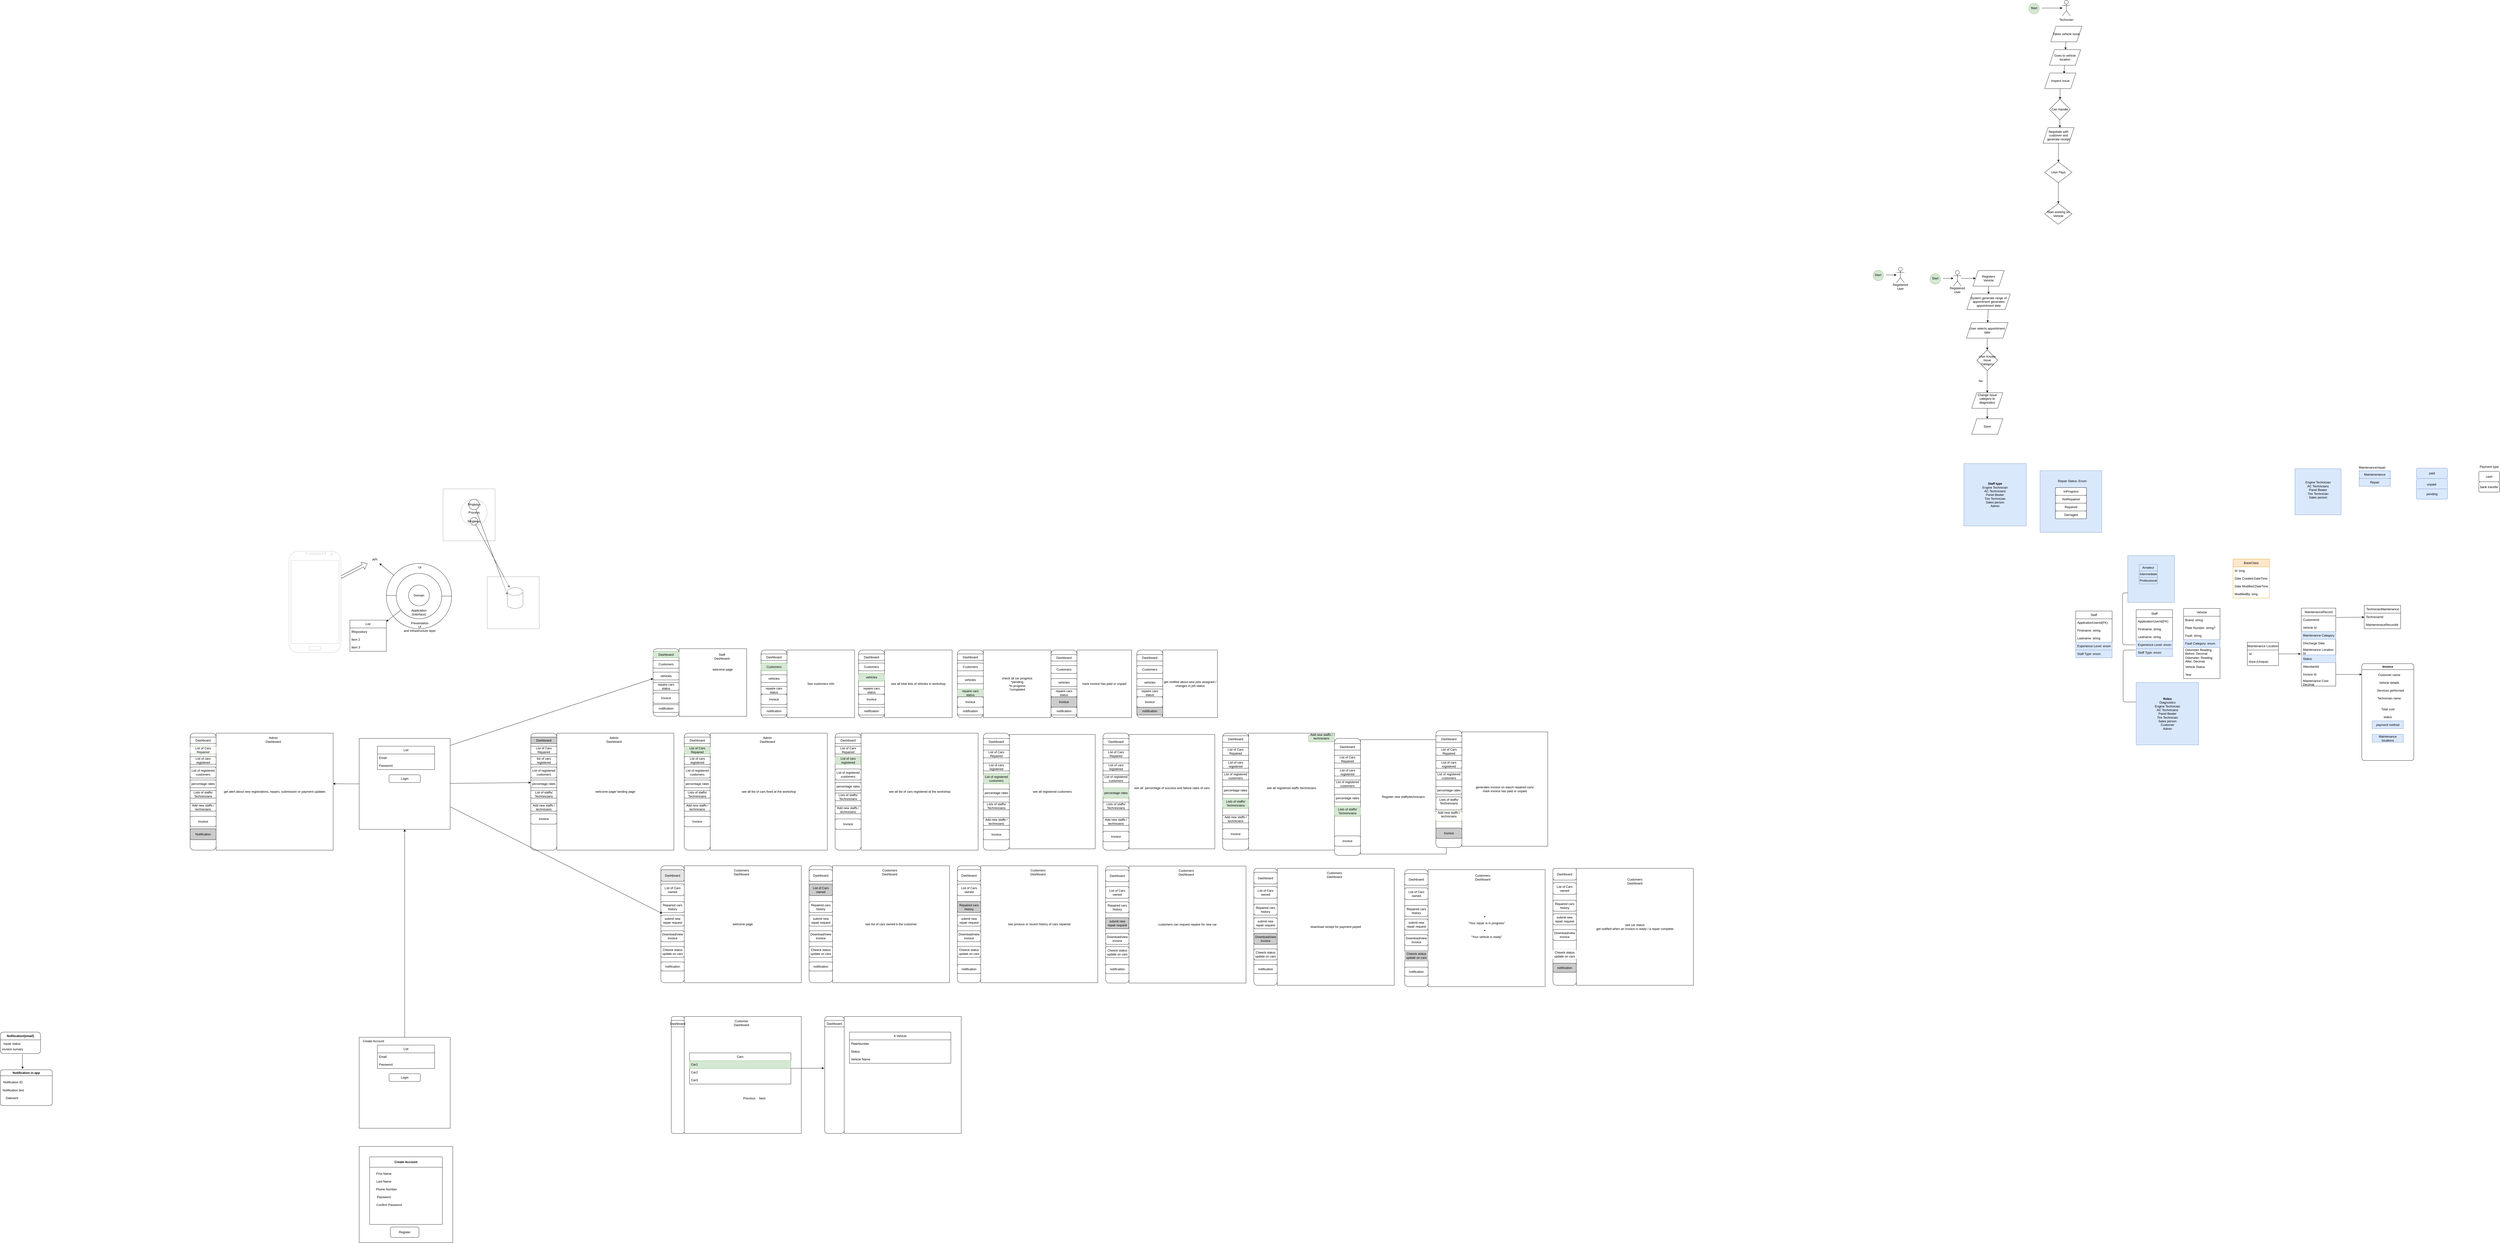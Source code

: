<mxfile>
    <diagram id="JSwM9kAQxnlHYA5sSK_V" name="Page-1">
        <mxGraphModel dx="8145" dy="3904" grid="1" gridSize="10" guides="1" tooltips="1" connect="1" arrows="1" fold="1" page="1" pageScale="1" pageWidth="850" pageHeight="1100" math="0" shadow="0">
            <root>
                <mxCell id="0"/>
                <mxCell id="1" parent="0"/>
                <mxCell id="794" value="" style="rounded=0;whiteSpace=wrap;html=1;movable=1;resizable=1;rotatable=1;deletable=1;editable=1;locked=0;connectable=1;align=center;" vertex="1" parent="1">
                    <mxGeometry x="-5220" y="1370" width="360" height="370" as="geometry"/>
                </mxCell>
                <mxCell id="673" value="" style="whiteSpace=wrap;html=1;aspect=fixed;fillColor=#dae8fc;strokeColor=#6c8ebf;" parent="1" vertex="1">
                    <mxGeometry x="1580" y="-903.12" width="180" height="180" as="geometry"/>
                </mxCell>
                <mxCell id="657" style="edgeStyle=none;html=1;" parent="1" source="643" target="658" edge="1">
                    <mxGeometry relative="1" as="geometry">
                        <mxPoint x="-5130" y="-960" as="targetPoint"/>
                    </mxGeometry>
                </mxCell>
                <mxCell id="643" value="" style="ellipse;whiteSpace=wrap;html=1;aspect=fixed;" parent="1" vertex="1">
                    <mxGeometry x="-5115.62" y="-873.12" width="251.25" height="251.25" as="geometry"/>
                </mxCell>
                <mxCell id="662" style="edgeStyle=none;html=1;" parent="1" source="641" target="663" edge="1">
                    <mxGeometry relative="1" as="geometry">
                        <mxPoint x="-5140" y="-590" as="targetPoint"/>
                    </mxGeometry>
                </mxCell>
                <mxCell id="641" value="" style="ellipse;whiteSpace=wrap;html=1;aspect=fixed;" parent="1" vertex="1">
                    <mxGeometry x="-5077.5" y="-835" width="175" height="175" as="geometry"/>
                </mxCell>
                <mxCell id="20" value="BaseClass" style="swimlane;fontStyle=0;childLayout=stackLayout;horizontal=1;startSize=30;horizontalStack=0;resizeParent=1;resizeParentMax=0;resizeLast=0;collapsible=1;marginBottom=0;whiteSpace=wrap;html=1;fillColor=#ffe6cc;strokeColor=#d79b00;" parent="1" vertex="1">
                    <mxGeometry x="1985" y="-890" width="140" height="150" as="geometry"/>
                </mxCell>
                <mxCell id="21" value="Id: long" style="text;strokeColor=none;fillColor=none;align=left;verticalAlign=middle;spacingLeft=4;spacingRight=4;overflow=hidden;points=[[0,0.5],[1,0.5]];portConstraint=eastwest;rotatable=0;whiteSpace=wrap;html=1;" parent="20" vertex="1">
                    <mxGeometry y="30" width="140" height="30" as="geometry"/>
                </mxCell>
                <mxCell id="23" value="Date Created:DateTime" style="text;strokeColor=none;fillColor=none;align=left;verticalAlign=middle;spacingLeft=4;spacingRight=4;overflow=hidden;points=[[0,0.5],[1,0.5]];portConstraint=eastwest;rotatable=0;whiteSpace=wrap;html=1;" parent="20" vertex="1">
                    <mxGeometry y="60" width="140" height="30" as="geometry"/>
                </mxCell>
                <mxCell id="66" value="Date Modified:DateTime" style="text;strokeColor=none;fillColor=none;align=left;verticalAlign=middle;spacingLeft=4;spacingRight=4;overflow=hidden;points=[[0,0.5],[1,0.5]];portConstraint=eastwest;rotatable=0;whiteSpace=wrap;html=1;" parent="20" vertex="1">
                    <mxGeometry y="90" width="140" height="30" as="geometry"/>
                </mxCell>
                <mxCell id="67" value="ModifiedBy: long" style="text;strokeColor=none;fillColor=none;align=left;verticalAlign=middle;spacingLeft=4;spacingRight=4;overflow=hidden;points=[[0,0.5],[1,0.5]];portConstraint=eastwest;rotatable=0;whiteSpace=wrap;html=1;" parent="20" vertex="1">
                    <mxGeometry y="120" width="140" height="30" as="geometry"/>
                </mxCell>
                <mxCell id="39" value="Vehicle" style="swimlane;fontStyle=0;childLayout=stackLayout;horizontal=1;startSize=30;horizontalStack=0;resizeParent=1;resizeParentMax=0;resizeLast=0;collapsible=1;marginBottom=0;whiteSpace=wrap;html=1;" parent="1" vertex="1">
                    <mxGeometry x="1795" y="-700" width="140" height="270" as="geometry"/>
                </mxCell>
                <mxCell id="41" value="Brand: string" style="text;strokeColor=none;fillColor=none;align=left;verticalAlign=middle;spacingLeft=4;spacingRight=4;overflow=hidden;points=[[0,0.5],[1,0.5]];portConstraint=eastwest;rotatable=0;whiteSpace=wrap;html=1;" parent="39" vertex="1">
                    <mxGeometry y="30" width="140" height="30" as="geometry"/>
                </mxCell>
                <mxCell id="42" value="Plate Number: string?" style="text;strokeColor=none;fillColor=none;align=left;verticalAlign=middle;spacingLeft=4;spacingRight=4;overflow=hidden;points=[[0,0.5],[1,0.5]];portConstraint=eastwest;rotatable=0;whiteSpace=wrap;html=1;" parent="39" vertex="1">
                    <mxGeometry y="60" width="140" height="30" as="geometry"/>
                </mxCell>
                <mxCell id="45" value="Fault: string" style="text;strokeColor=none;fillColor=none;align=left;verticalAlign=middle;spacingLeft=4;spacingRight=4;overflow=hidden;points=[[0,0.5],[1,0.5]];portConstraint=eastwest;rotatable=0;whiteSpace=wrap;html=1;" parent="39" vertex="1">
                    <mxGeometry y="90" width="140" height="30" as="geometry"/>
                </mxCell>
                <mxCell id="49" value="Fault Category: enum" style="text;strokeColor=#6c8ebf;fillColor=#dae8fc;align=left;verticalAlign=middle;spacingLeft=4;spacingRight=4;overflow=hidden;points=[[0,0.5],[1,0.5]];portConstraint=eastwest;rotatable=0;whiteSpace=wrap;html=1;" parent="39" vertex="1">
                    <mxGeometry y="120" width="140" height="30" as="geometry"/>
                </mxCell>
                <mxCell id="71" value="Odometer Reading Before: Decimal" style="text;strokeColor=none;fillColor=none;align=left;verticalAlign=middle;spacingLeft=4;spacingRight=4;overflow=hidden;points=[[0,0.5],[1,0.5]];portConstraint=eastwest;rotatable=0;whiteSpace=wrap;html=1;" parent="39" vertex="1">
                    <mxGeometry y="150" width="140" height="30" as="geometry"/>
                </mxCell>
                <mxCell id="72" value="Odometer: Reading After: Decimal" style="text;strokeColor=none;fillColor=none;align=left;verticalAlign=middle;spacingLeft=4;spacingRight=4;overflow=hidden;points=[[0,0.5],[1,0.5]];portConstraint=eastwest;rotatable=0;whiteSpace=wrap;html=1;" parent="39" vertex="1">
                    <mxGeometry y="180" width="140" height="30" as="geometry"/>
                </mxCell>
                <mxCell id="126" value="Vehicle Status" style="text;strokeColor=none;fillColor=none;align=left;verticalAlign=middle;spacingLeft=4;spacingRight=4;overflow=hidden;points=[[0,0.5],[1,0.5]];portConstraint=eastwest;rotatable=0;whiteSpace=wrap;html=1;" parent="39" vertex="1">
                    <mxGeometry y="210" width="140" height="30" as="geometry"/>
                </mxCell>
                <mxCell id="689" value="Year" style="text;strokeColor=none;fillColor=none;align=left;verticalAlign=middle;spacingLeft=4;spacingRight=4;overflow=hidden;points=[[0,0.5],[1,0.5]];portConstraint=eastwest;rotatable=0;whiteSpace=wrap;html=1;" parent="39" vertex="1">
                    <mxGeometry y="240" width="140" height="30" as="geometry"/>
                </mxCell>
                <mxCell id="62" value="Maintenance Location" style="swimlane;fontStyle=0;childLayout=stackLayout;horizontal=1;startSize=30;horizontalStack=0;resizeParent=1;resizeParentMax=0;resizeLast=0;collapsible=1;marginBottom=0;whiteSpace=wrap;html=1;" parent="1" vertex="1">
                    <mxGeometry x="2040" y="-570" width="120" height="90" as="geometry"/>
                </mxCell>
                <mxCell id="63" value="Id" style="text;strokeColor=none;fillColor=none;align=left;verticalAlign=middle;spacingLeft=4;spacingRight=4;overflow=hidden;points=[[0,0.5],[1,0.5]];portConstraint=eastwest;rotatable=0;whiteSpace=wrap;html=1;" parent="62" vertex="1">
                    <mxGeometry y="30" width="120" height="30" as="geometry"/>
                </mxCell>
                <mxCell id="674" value="Area (Unique)" style="text;strokeColor=none;fillColor=none;align=left;verticalAlign=middle;spacingLeft=4;spacingRight=4;overflow=hidden;points=[[0,0.5],[1,0.5]];portConstraint=eastwest;rotatable=0;whiteSpace=wrap;html=1;" parent="62" vertex="1">
                    <mxGeometry y="60" width="120" height="30" as="geometry"/>
                </mxCell>
                <mxCell id="70" value="" style="group;fillColor=#dae8fc;strokeColor=#6c8ebf;" parent="1" vertex="1" connectable="0">
                    <mxGeometry x="2470" y="-1230" width="120" height="60" as="geometry"/>
                </mxCell>
                <mxCell id="57" value="Maintenenance" style="rounded=1;whiteSpace=wrap;html=1;fillColor=#dae8fc;strokeColor=#6c8ebf;" parent="70" vertex="1">
                    <mxGeometry width="120" height="30" as="geometry"/>
                </mxCell>
                <mxCell id="58" value="Repair" style="rounded=1;whiteSpace=wrap;html=1;fillColor=#dae8fc;strokeColor=#6c8ebf;" parent="70" vertex="1">
                    <mxGeometry y="30" width="120" height="30" as="geometry"/>
                </mxCell>
                <mxCell id="109" value="" style="edgeStyle=none;html=1;exitX=1.018;exitY=0.19;exitDx=0;exitDy=0;exitPerimeter=0;" parent="1" source="88" target="103" edge="1">
                    <mxGeometry relative="1" as="geometry"/>
                </mxCell>
                <mxCell id="87" value="MaintenanceRecord" style="swimlane;fontStyle=0;childLayout=stackLayout;horizontal=1;startSize=30;horizontalStack=0;resizeParent=1;resizeParentMax=0;resizeLast=0;collapsible=1;marginBottom=0;whiteSpace=wrap;html=1;movable=1;resizable=1;rotatable=1;deletable=1;editable=1;locked=0;connectable=1;" parent="1" vertex="1">
                    <mxGeometry x="2247.5" y="-701.25" width="132.5" height="300" as="geometry"/>
                </mxCell>
                <mxCell id="88" value="CustomerId" style="text;strokeColor=none;fillColor=none;align=left;verticalAlign=middle;spacingLeft=4;spacingRight=4;overflow=hidden;points=[[0,0.5],[1,0.5]];portConstraint=eastwest;rotatable=0;whiteSpace=wrap;html=1;" parent="87" vertex="1">
                    <mxGeometry y="30" width="132.5" height="30" as="geometry"/>
                </mxCell>
                <mxCell id="695" value="Vehicle Id" style="text;strokeColor=none;fillColor=none;align=left;verticalAlign=middle;spacingLeft=4;spacingRight=4;overflow=hidden;points=[[0,0.5],[1,0.5]];portConstraint=eastwest;rotatable=0;whiteSpace=wrap;html=1;" parent="87" vertex="1">
                    <mxGeometry y="60" width="132.5" height="30" as="geometry"/>
                </mxCell>
                <mxCell id="50" value="Maintenance Category" style="text;strokeColor=#6c8ebf;fillColor=#dae8fc;align=left;verticalAlign=middle;spacingLeft=4;spacingRight=4;overflow=hidden;points=[[0,0.5],[1,0.5]];portConstraint=eastwest;rotatable=0;whiteSpace=wrap;html=1;" parent="87" vertex="1">
                    <mxGeometry y="90" width="132.5" height="30" as="geometry"/>
                </mxCell>
                <mxCell id="92" value="DIscharge Date" style="text;strokeColor=none;fillColor=none;align=left;verticalAlign=middle;spacingLeft=4;spacingRight=4;overflow=hidden;points=[[0,0.5],[1,0.5]];portConstraint=eastwest;rotatable=0;whiteSpace=wrap;html=1;" parent="87" vertex="1">
                    <mxGeometry y="120" width="132.5" height="30" as="geometry"/>
                </mxCell>
                <mxCell id="60" value="Maintenance Location Id" style="text;strokeColor=none;fillColor=none;align=left;verticalAlign=middle;spacingLeft=4;spacingRight=4;overflow=hidden;points=[[0,0.5],[1,0.5]];portConstraint=eastwest;rotatable=0;whiteSpace=wrap;html=1;" parent="87" vertex="1">
                    <mxGeometry y="150" width="132.5" height="30" as="geometry"/>
                </mxCell>
                <mxCell id="111" value="Status" style="text;strokeColor=#6c8ebf;fillColor=#dae8fc;align=left;verticalAlign=middle;spacingLeft=4;spacingRight=4;overflow=hidden;points=[[0,0.5],[1,0.5]];portConstraint=eastwest;rotatable=0;whiteSpace=wrap;html=1;" parent="87" vertex="1">
                    <mxGeometry y="180" width="132.5" height="30" as="geometry"/>
                </mxCell>
                <mxCell id="145" value="AttendantId" style="text;strokeColor=none;fillColor=none;align=left;verticalAlign=middle;spacingLeft=4;spacingRight=4;overflow=hidden;points=[[0,0.5],[1,0.5]];portConstraint=eastwest;rotatable=0;whiteSpace=wrap;html=1;" parent="87" vertex="1">
                    <mxGeometry y="210" width="132.5" height="30" as="geometry"/>
                </mxCell>
                <mxCell id="677" style="edgeStyle=none;html=1;" parent="87" source="667" edge="1">
                    <mxGeometry relative="1" as="geometry">
                        <mxPoint x="232.5" y="255.25" as="targetPoint"/>
                    </mxGeometry>
                </mxCell>
                <mxCell id="667" value="Invoice Id" style="text;strokeColor=none;fillColor=none;align=left;verticalAlign=middle;spacingLeft=4;spacingRight=4;overflow=hidden;points=[[0,0.5],[1,0.5]];portConstraint=eastwest;rotatable=0;whiteSpace=wrap;html=1;" parent="87" vertex="1">
                    <mxGeometry y="240" width="132.5" height="30" as="geometry"/>
                </mxCell>
                <mxCell id="691" value="Maintenance Cost: Decimal" style="text;strokeColor=none;fillColor=none;align=left;verticalAlign=middle;spacingLeft=4;spacingRight=4;overflow=hidden;points=[[0,0.5],[1,0.5]];portConstraint=eastwest;rotatable=0;whiteSpace=wrap;html=1;" parent="87" vertex="1">
                    <mxGeometry y="270" width="132.5" height="30" as="geometry"/>
                </mxCell>
                <mxCell id="93" value="Staff" style="swimlane;fontStyle=0;childLayout=stackLayout;horizontal=1;startSize=30;horizontalStack=0;resizeParent=1;resizeParentMax=0;resizeLast=0;collapsible=1;marginBottom=0;whiteSpace=wrap;html=1;" parent="1" vertex="1">
                    <mxGeometry x="1612.5" y="-695" width="140" height="180" as="geometry"/>
                </mxCell>
                <mxCell id="688" value="ApplicationUserId(FK)" style="text;strokeColor=none;fillColor=none;align=left;verticalAlign=middle;spacingLeft=4;spacingRight=4;overflow=hidden;points=[[0,0.5],[1,0.5]];portConstraint=eastwest;rotatable=0;whiteSpace=wrap;html=1;" parent="93" vertex="1">
                    <mxGeometry y="30" width="140" height="30" as="geometry"/>
                </mxCell>
                <mxCell id="95" value="Firstname: string&amp;nbsp;" style="text;strokeColor=none;fillColor=none;align=left;verticalAlign=middle;spacingLeft=4;spacingRight=4;overflow=hidden;points=[[0,0.5],[1,0.5]];portConstraint=eastwest;rotatable=0;whiteSpace=wrap;html=1;" parent="93" vertex="1">
                    <mxGeometry y="60" width="140" height="30" as="geometry"/>
                </mxCell>
                <mxCell id="96" value="Lastname: string" style="text;strokeColor=none;fillColor=none;align=left;verticalAlign=middle;spacingLeft=4;spacingRight=4;overflow=hidden;points=[[0,0.5],[1,0.5]];portConstraint=eastwest;rotatable=0;whiteSpace=wrap;html=1;" parent="93" vertex="1">
                    <mxGeometry y="90" width="140" height="30" as="geometry"/>
                </mxCell>
                <mxCell id="97" value="Experience Level: enum" style="text;strokeColor=#6c8ebf;fillColor=#dae8fc;align=left;verticalAlign=middle;spacingLeft=4;spacingRight=4;overflow=hidden;points=[[0,0.5],[1,0.5]];portConstraint=eastwest;rotatable=0;whiteSpace=wrap;html=1;" parent="93" vertex="1">
                    <mxGeometry y="120" width="140" height="30" as="geometry"/>
                </mxCell>
                <mxCell id="143" value="Staff Type: enum" style="text;strokeColor=#6c8ebf;fillColor=#dae8fc;align=left;verticalAlign=middle;spacingLeft=4;spacingRight=4;overflow=hidden;points=[[0,0.5],[1,0.5]];portConstraint=eastwest;rotatable=0;whiteSpace=wrap;html=1;" parent="93" vertex="1">
                    <mxGeometry y="150" width="140" height="30" as="geometry"/>
                </mxCell>
                <mxCell id="100" value="Intermediate" style="text;html=1;align=center;verticalAlign=middle;whiteSpace=wrap;rounded=0;fillColor=#dae8fc;strokeColor=#6c8ebf;" parent="1" vertex="1">
                    <mxGeometry x="1624.25" y="-844.37" width="70.5" height="25" as="geometry"/>
                </mxCell>
                <mxCell id="101" value="Amateur" style="text;html=1;align=center;verticalAlign=middle;whiteSpace=wrap;rounded=0;fillColor=#dae8fc;strokeColor=#6c8ebf;" parent="1" vertex="1">
                    <mxGeometry x="1624.25" y="-869.37" width="70" height="25" as="geometry"/>
                </mxCell>
                <mxCell id="102" value="Professional" style="text;html=1;align=center;verticalAlign=middle;whiteSpace=wrap;rounded=0;fillColor=#dae8fc;strokeColor=#6c8ebf;" parent="1" vertex="1">
                    <mxGeometry x="1624.25" y="-819.37" width="70.5" height="25" as="geometry"/>
                </mxCell>
                <mxCell id="103" value="TechnicianMaintenance" style="swimlane;fontStyle=0;childLayout=stackLayout;horizontal=1;startSize=30;horizontalStack=0;resizeParent=1;resizeParentMax=0;resizeLast=0;collapsible=1;marginBottom=0;whiteSpace=wrap;html=1;" parent="1" vertex="1">
                    <mxGeometry x="2489.5" y="-711.87" width="140" height="90" as="geometry"/>
                </mxCell>
                <mxCell id="104" value="TechnicianId" style="text;strokeColor=none;fillColor=none;align=left;verticalAlign=middle;spacingLeft=4;spacingRight=4;overflow=hidden;points=[[0,0.5],[1,0.5]];portConstraint=eastwest;rotatable=0;whiteSpace=wrap;html=1;" parent="103" vertex="1">
                    <mxGeometry y="30" width="140" height="30" as="geometry"/>
                </mxCell>
                <mxCell id="105" value="MaintenenaceRecordId" style="text;strokeColor=none;fillColor=none;align=left;verticalAlign=middle;spacingLeft=4;spacingRight=4;overflow=hidden;points=[[0,0.5],[1,0.5]];portConstraint=eastwest;rotatable=0;whiteSpace=wrap;html=1;" parent="103" vertex="1">
                    <mxGeometry y="60" width="140" height="30" as="geometry"/>
                </mxCell>
                <mxCell id="138" value="" style="group" parent="1" vertex="1" connectable="0">
                    <mxGeometry x="-4150" y="-250" width="1210" height="480" as="geometry"/>
                </mxCell>
                <mxCell id="139" value="" style="group" parent="138" vertex="1" connectable="0">
                    <mxGeometry width="1210" height="480" as="geometry"/>
                </mxCell>
                <mxCell id="286" value="" style="group" parent="139" vertex="1" connectable="0">
                    <mxGeometry x="620" width="590" height="480" as="geometry"/>
                </mxCell>
                <mxCell id="287" value="" style="group" parent="286" vertex="1" connectable="0">
                    <mxGeometry width="590" height="480" as="geometry"/>
                </mxCell>
                <mxCell id="334" value="" style="rounded=1;whiteSpace=wrap;html=1;" parent="287" vertex="1">
                    <mxGeometry x="140" y="30" width="100" height="450" as="geometry"/>
                </mxCell>
                <mxCell id="364" value="Dashboard" style="rounded=1;whiteSpace=wrap;html=1;" parent="287" vertex="1">
                    <mxGeometry x="140" y="45" width="100" height="25" as="geometry"/>
                </mxCell>
                <mxCell id="365" value="&lt;span style=&quot;color: rgb(0, 0, 0);&quot;&gt;List of Cars Repaired&lt;/span&gt;" style="rounded=1;whiteSpace=wrap;html=1;" parent="287" vertex="1">
                    <mxGeometry x="140" y="80" width="100" height="30" as="geometry"/>
                </mxCell>
                <mxCell id="366" value="&lt;span style=&quot;color: rgb(0, 0, 0);&quot;&gt;List of cars registered&lt;/span&gt;" style="rounded=1;whiteSpace=wrap;html=1;fillColor=#d5e8d4;strokeColor=#82b366;" parent="287" vertex="1">
                    <mxGeometry x="140" y="120" width="100" height="30" as="geometry"/>
                </mxCell>
                <mxCell id="367" value="&lt;span style=&quot;color: rgb(0, 0, 0);&quot;&gt;List of registered customers&lt;/span&gt;" style="rounded=1;whiteSpace=wrap;html=1;" parent="287" vertex="1">
                    <mxGeometry x="140" y="167.5" width="100" height="42.5" as="geometry"/>
                </mxCell>
                <mxCell id="368" value="percentage rates" style="rounded=1;whiteSpace=wrap;html=1;" parent="287" vertex="1">
                    <mxGeometry x="140" y="220" width="100" height="30" as="geometry"/>
                </mxCell>
                <mxCell id="369" value="&lt;span style=&quot;color: rgb(0, 0, 0);&quot;&gt;Lists of staffs/ Technincians&lt;/span&gt;" style="rounded=1;whiteSpace=wrap;html=1;" parent="287" vertex="1">
                    <mxGeometry x="140" y="260" width="100" height="30" as="geometry"/>
                </mxCell>
                <mxCell id="371" value="&lt;span style=&quot;color: rgb(0, 0, 0);&quot;&gt;Add new staffs / technicians&lt;/span&gt;" style="rounded=1;whiteSpace=wrap;html=1;" parent="287" vertex="1">
                    <mxGeometry x="140" y="310" width="100" height="30" as="geometry"/>
                </mxCell>
                <mxCell id="553" value="Invoice" style="rounded=1;whiteSpace=wrap;html=1;strokeColor=default;align=center;verticalAlign=middle;fontFamily=Helvetica;fontSize=12;fontColor=default;fillColor=default;" parent="287" vertex="1">
                    <mxGeometry x="140" y="360" width="100" height="40" as="geometry"/>
                </mxCell>
                <mxCell id="288" value="see all list of cars fixed at the workshop" style="whiteSpace=wrap;html=1;aspect=fixed;" parent="287" vertex="1">
                    <mxGeometry x="-340" y="30" width="450" height="450" as="geometry"/>
                </mxCell>
                <mxCell id="295" value="Admin Dashboard" style="text;html=1;align=center;verticalAlign=middle;whiteSpace=wrap;rounded=0;" parent="287" vertex="1">
                    <mxGeometry x="-150" y="40" width="60" height="30" as="geometry"/>
                </mxCell>
                <mxCell id="296" value="" style="rounded=1;whiteSpace=wrap;html=1;" parent="287" vertex="1">
                    <mxGeometry x="-440" y="30" width="100" height="450" as="geometry"/>
                </mxCell>
                <mxCell id="297" value="Dashboard" style="rounded=1;whiteSpace=wrap;html=1;" parent="287" vertex="1">
                    <mxGeometry x="-440" y="45" width="100" height="25" as="geometry"/>
                </mxCell>
                <mxCell id="299" value="&lt;span style=&quot;color: rgb(0, 0, 0);&quot;&gt;List of cars registered&lt;/span&gt;" style="rounded=1;whiteSpace=wrap;html=1;" parent="287" vertex="1">
                    <mxGeometry x="-440" y="120" width="100" height="30" as="geometry"/>
                </mxCell>
                <mxCell id="300" value="&lt;span style=&quot;color: rgb(0, 0, 0);&quot;&gt;Lists of staffs/ Technincians&lt;/span&gt;" style="rounded=1;whiteSpace=wrap;html=1;" parent="287" vertex="1">
                    <mxGeometry x="-440" y="250" width="100" height="30" as="geometry"/>
                </mxCell>
                <mxCell id="302" value="&lt;span style=&quot;color: rgb(0, 0, 0);&quot;&gt;List of registered customers&lt;/span&gt;" style="rounded=1;whiteSpace=wrap;html=1;" parent="287" vertex="1">
                    <mxGeometry x="-440" y="160" width="100" height="42.5" as="geometry"/>
                </mxCell>
                <mxCell id="303" value="percentage rates" style="rounded=1;whiteSpace=wrap;html=1;" parent="287" vertex="1">
                    <mxGeometry x="-440" y="210" width="100" height="30" as="geometry"/>
                </mxCell>
                <mxCell id="306" value="&lt;span style=&quot;color: rgb(0, 0, 0);&quot;&gt;List of Cars Repaired&lt;/span&gt;" style="rounded=1;whiteSpace=wrap;html=1;fillColor=#d5e8d4;strokeColor=#82b366;" parent="287" vertex="1">
                    <mxGeometry x="-440" y="80" width="100" height="30" as="geometry"/>
                </mxCell>
                <mxCell id="552" value="Invoice" style="rounded=1;whiteSpace=wrap;html=1;strokeColor=default;align=center;verticalAlign=middle;fontFamily=Helvetica;fontSize=12;fontColor=default;fillColor=default;" parent="287" vertex="1">
                    <mxGeometry x="-440" y="350" width="100" height="40" as="geometry"/>
                </mxCell>
                <mxCell id="305" value="&lt;span style=&quot;color: rgb(0, 0, 0);&quot;&gt;Add new staffs / technicians&lt;/span&gt;" style="rounded=1;whiteSpace=wrap;html=1;" parent="287" vertex="1">
                    <mxGeometry x="-440" y="300" width="100" height="30" as="geometry"/>
                </mxCell>
                <mxCell id="130" value="welcome page/ landing page" style="whiteSpace=wrap;html=1;aspect=fixed;" parent="139" vertex="1">
                    <mxGeometry x="-310" y="30" width="450" height="450" as="geometry"/>
                </mxCell>
                <mxCell id="140" value="Admin Dashboard" style="text;html=1;align=center;verticalAlign=middle;whiteSpace=wrap;rounded=0;" parent="139" vertex="1">
                    <mxGeometry x="-120" y="40" width="60" height="30" as="geometry"/>
                </mxCell>
                <mxCell id="152" value="" style="rounded=1;whiteSpace=wrap;html=1;" parent="139" vertex="1">
                    <mxGeometry x="-410" y="30" width="100" height="450" as="geometry"/>
                </mxCell>
                <mxCell id="153" value="Dashboard" style="rounded=1;whiteSpace=wrap;html=1;fillColor=#CCCCCC;" parent="139" vertex="1">
                    <mxGeometry x="-410" y="45" width="100" height="25" as="geometry"/>
                </mxCell>
                <mxCell id="281" value="&lt;span style=&quot;color: rgb(0, 0, 0);&quot;&gt;list of cars registered&lt;/span&gt;" style="rounded=1;whiteSpace=wrap;html=1;" parent="139" vertex="1">
                    <mxGeometry x="-410" y="120" width="100" height="30" as="geometry"/>
                </mxCell>
                <mxCell id="284" value="&lt;span style=&quot;color: rgb(0, 0, 0);&quot;&gt;List of staffs/ Technincians&lt;/span&gt;" style="rounded=1;whiteSpace=wrap;html=1;" parent="139" vertex="1">
                    <mxGeometry x="-410" y="250" width="100" height="30" as="geometry"/>
                </mxCell>
                <mxCell id="280" value="&lt;span style=&quot;color: rgb(0, 0, 0);&quot;&gt;List of Cars Repaired&lt;/span&gt;" style="rounded=1;whiteSpace=wrap;html=1;" parent="139" vertex="1">
                    <mxGeometry x="-410" y="80" width="100" height="30" as="geometry"/>
                </mxCell>
                <mxCell id="282" value="&lt;span style=&quot;color: rgb(0, 0, 0);&quot;&gt;List of registered customers&lt;/span&gt;" style="rounded=1;whiteSpace=wrap;html=1;" parent="139" vertex="1">
                    <mxGeometry x="-410" y="160" width="100" height="42.5" as="geometry"/>
                </mxCell>
                <mxCell id="285" value="&lt;span style=&quot;color: rgb(0, 0, 0);&quot;&gt;Add new staffs / technicians&lt;/span&gt;" style="rounded=1;whiteSpace=wrap;html=1;" parent="139" vertex="1">
                    <mxGeometry x="-410" y="300" width="100" height="30" as="geometry"/>
                </mxCell>
                <mxCell id="551" value="Invoice" style="rounded=1;whiteSpace=wrap;html=1;strokeColor=default;align=center;verticalAlign=middle;fontFamily=Helvetica;fontSize=12;fontColor=default;fillColor=default;" parent="139" vertex="1">
                    <mxGeometry x="-410" y="340" width="100" height="40" as="geometry"/>
                </mxCell>
                <mxCell id="283" value="percentage rates" style="rounded=1;whiteSpace=wrap;html=1;" parent="139" vertex="1">
                    <mxGeometry x="-410" y="210" width="100" height="30" as="geometry"/>
                </mxCell>
                <mxCell id="141" value="&lt;div&gt;&lt;br&gt;&lt;/div&gt;" style="whiteSpace=wrap;html=1;aspect=fixed;" parent="1" vertex="1">
                    <mxGeometry x="-3990" y="-545" width="260" height="260" as="geometry"/>
                </mxCell>
                <mxCell id="146" value="Engine Technician&lt;br&gt;AC Technicians&lt;div&gt;Panel Beater&lt;br&gt;Tire Technician&lt;br&gt;Sales person&lt;br&gt;&lt;br&gt;&lt;/div&gt;" style="whiteSpace=wrap;html=1;aspect=fixed;fillColor=#dae8fc;strokeColor=#6c8ebf;" parent="1" vertex="1">
                    <mxGeometry x="2223" y="-1237.5" width="177.5" height="177.5" as="geometry"/>
                </mxCell>
                <mxCell id="147" value="Staff Dashboard" style="text;html=1;align=center;verticalAlign=middle;whiteSpace=wrap;rounded=0;" parent="1" vertex="1">
                    <mxGeometry x="-3855" y="-530" width="60" height="30" as="geometry"/>
                </mxCell>
                <mxCell id="149" value="" style="rounded=1;whiteSpace=wrap;html=1;" parent="1" vertex="1">
                    <mxGeometry x="-4090" y="-545" width="100" height="260" as="geometry"/>
                </mxCell>
                <mxCell id="151" value="Dashboard" style="rounded=1;whiteSpace=wrap;html=1;fillColor=#d5e8d4;strokeColor=#82b366;" parent="1" vertex="1">
                    <mxGeometry x="-4090" y="-535" width="100" height="25" as="geometry"/>
                </mxCell>
                <mxCell id="160" value="" style="group" parent="1" vertex="1" connectable="0">
                    <mxGeometry x="-5220" y="-200" width="350" height="350" as="geometry"/>
                </mxCell>
                <mxCell id="154" value="" style="whiteSpace=wrap;html=1;aspect=fixed;" parent="160" vertex="1">
                    <mxGeometry width="350" height="350" as="geometry"/>
                </mxCell>
                <mxCell id="155" value="List" style="swimlane;fontStyle=0;childLayout=stackLayout;horizontal=1;startSize=30;horizontalStack=0;resizeParent=1;resizeParentMax=0;resizeLast=0;collapsible=1;marginBottom=0;whiteSpace=wrap;html=1;" parent="160" vertex="1">
                    <mxGeometry x="70" y="30" width="220" height="90" as="geometry"/>
                </mxCell>
                <mxCell id="156" value="Email&lt;span style=&quot;white-space: pre;&quot;&gt;&#x9;&lt;/span&gt;" style="text;strokeColor=none;fillColor=none;align=left;verticalAlign=middle;spacingLeft=4;spacingRight=4;overflow=hidden;points=[[0,0.5],[1,0.5]];portConstraint=eastwest;rotatable=0;whiteSpace=wrap;html=1;" parent="155" vertex="1">
                    <mxGeometry y="30" width="220" height="30" as="geometry"/>
                </mxCell>
                <mxCell id="157" value="Password" style="text;strokeColor=none;fillColor=none;align=left;verticalAlign=middle;spacingLeft=4;spacingRight=4;overflow=hidden;points=[[0,0.5],[1,0.5]];portConstraint=eastwest;rotatable=0;whiteSpace=wrap;html=1;" parent="155" vertex="1">
                    <mxGeometry y="60" width="220" height="30" as="geometry"/>
                </mxCell>
                <mxCell id="159" value="Login" style="rounded=1;whiteSpace=wrap;html=1;" parent="160" vertex="1">
                    <mxGeometry x="115" y="140" width="120" height="30" as="geometry"/>
                </mxCell>
                <mxCell id="161" style="edgeStyle=none;html=1;entryX=0;entryY=0.5;entryDx=0;entryDy=0;exitX=1.002;exitY=0.077;exitDx=0;exitDy=0;exitPerimeter=0;" parent="1" source="154" edge="1">
                    <mxGeometry relative="1" as="geometry">
                        <mxPoint x="-4940" y="-110.732" as="sourcePoint"/>
                        <mxPoint x="-4090" y="-430" as="targetPoint"/>
                    </mxGeometry>
                </mxCell>
                <mxCell id="162" style="edgeStyle=none;html=1;" parent="1" source="154" edge="1">
                    <mxGeometry relative="1" as="geometry">
                        <mxPoint x="-4560" y="-30" as="targetPoint"/>
                    </mxGeometry>
                </mxCell>
                <mxCell id="164" value="" style="group" parent="1" vertex="1" connectable="0">
                    <mxGeometry x="-3970" y="290" width="450" height="450" as="geometry"/>
                </mxCell>
                <mxCell id="165" value="" style="group" parent="164" vertex="1" connectable="0">
                    <mxGeometry width="450" height="450" as="geometry"/>
                </mxCell>
                <mxCell id="166" value="welcome page" style="whiteSpace=wrap;html=1;aspect=fixed;" parent="165" vertex="1">
                    <mxGeometry width="450" height="450" as="geometry"/>
                </mxCell>
                <mxCell id="173" value="Customers Dashboard" style="text;html=1;align=center;verticalAlign=middle;whiteSpace=wrap;rounded=0;" parent="165" vertex="1">
                    <mxGeometry x="190" y="10" width="60" height="30" as="geometry"/>
                </mxCell>
                <mxCell id="174" value="" style="rounded=1;whiteSpace=wrap;html=1;" parent="165" vertex="1">
                    <mxGeometry x="-90" width="90" height="450" as="geometry"/>
                </mxCell>
                <mxCell id="175" value="Dashboard" style="rounded=1;whiteSpace=wrap;html=1;shadow=0;fillColor=#E6E6E6;" parent="165" vertex="1">
                    <mxGeometry x="-90" y="15" width="90" height="45" as="geometry"/>
                </mxCell>
                <mxCell id="451" value="&lt;span style=&quot;color: rgb(0, 0, 0);&quot;&gt;Repaired cars history&lt;/span&gt;" style="whiteSpace=wrap;html=1;rounded=1;" parent="165" vertex="1">
                    <mxGeometry x="-90" y="137.5" width="90" height="42.5" as="geometry"/>
                </mxCell>
                <mxCell id="455" value="&lt;span style=&quot;color: rgb(0, 0, 0);&quot;&gt;Cheeck status update on cars&lt;/span&gt;" style="whiteSpace=wrap;html=1;rounded=1;" parent="165" vertex="1">
                    <mxGeometry x="-90" y="310" width="90" height="42.5" as="geometry"/>
                </mxCell>
                <mxCell id="630" value="notification" style="rounded=1;whiteSpace=wrap;html=1;strokeColor=default;align=center;verticalAlign=middle;fontFamily=Helvetica;fontSize=12;fontColor=default;fillColor=default;" parent="165" vertex="1">
                    <mxGeometry x="-90" y="370" width="90" height="35" as="geometry"/>
                </mxCell>
                <mxCell id="163" style="edgeStyle=none;html=1;entryX=0.056;entryY=0.408;entryDx=0;entryDy=0;entryPerimeter=0;" parent="1" source="154" target="174" edge="1">
                    <mxGeometry relative="1" as="geometry">
                        <mxPoint x="-4070" y="510" as="targetPoint"/>
                    </mxGeometry>
                </mxCell>
                <mxCell id="176" value="Customers" style="rounded=1;whiteSpace=wrap;html=1;" parent="1" vertex="1">
                    <mxGeometry x="-4090" y="-500" width="100" height="30" as="geometry"/>
                </mxCell>
                <mxCell id="177" value="See customers Info" style="whiteSpace=wrap;html=1;aspect=fixed;" parent="1" vertex="1">
                    <mxGeometry x="-3575" y="-540" width="260" height="260" as="geometry"/>
                </mxCell>
                <mxCell id="179" value="" style="rounded=1;whiteSpace=wrap;html=1;" parent="1" vertex="1">
                    <mxGeometry x="-3675" y="-540" width="100" height="260" as="geometry"/>
                </mxCell>
                <mxCell id="180" value="Dashboard" style="rounded=1;whiteSpace=wrap;html=1;" parent="1" vertex="1">
                    <mxGeometry x="-3675" y="-525" width="100" height="25" as="geometry"/>
                </mxCell>
                <mxCell id="181" value="Customers" style="rounded=1;whiteSpace=wrap;html=1;fillColor=#d5e8d4;strokeColor=#82b366;" parent="1" vertex="1">
                    <mxGeometry x="-3675" y="-490" width="100" height="30" as="geometry"/>
                </mxCell>
                <mxCell id="184" value="&lt;b&gt;Roles&lt;br&gt;&lt;/b&gt;Diagnostics&lt;br&gt;Engine Technician&lt;br&gt;AC Technicians&lt;div&gt;Panel Beater&lt;br&gt;Tire Technician&lt;br&gt;Sales person&lt;br&gt;Customer&lt;br&gt;Admin&lt;/div&gt;" style="whiteSpace=wrap;html=1;aspect=fixed;fillColor=#dae8fc;strokeColor=#6c8ebf;" parent="1" vertex="1">
                    <mxGeometry x="1612.5" y="-415" width="240" height="240" as="geometry"/>
                </mxCell>
                <mxCell id="186" value="" style="group" parent="1" vertex="1" connectable="0">
                    <mxGeometry x="-5220" y="950" width="350" height="350" as="geometry"/>
                </mxCell>
                <mxCell id="187" value="" style="whiteSpace=wrap;html=1;aspect=fixed;" parent="186" vertex="1">
                    <mxGeometry width="350" height="350" as="geometry"/>
                </mxCell>
                <mxCell id="188" value="List" style="swimlane;fontStyle=0;childLayout=stackLayout;horizontal=1;startSize=30;horizontalStack=0;resizeParent=1;resizeParentMax=0;resizeLast=0;collapsible=1;marginBottom=0;whiteSpace=wrap;html=1;" parent="186" vertex="1">
                    <mxGeometry x="70" y="30" width="220" height="90" as="geometry"/>
                </mxCell>
                <mxCell id="189" value="Email&lt;span style=&quot;white-space: pre;&quot;&gt;&#x9;&lt;/span&gt;" style="text;strokeColor=none;fillColor=none;align=left;verticalAlign=middle;spacingLeft=4;spacingRight=4;overflow=hidden;points=[[0,0.5],[1,0.5]];portConstraint=eastwest;rotatable=0;whiteSpace=wrap;html=1;" parent="188" vertex="1">
                    <mxGeometry y="30" width="220" height="30" as="geometry"/>
                </mxCell>
                <mxCell id="190" value="Password" style="text;strokeColor=none;fillColor=none;align=left;verticalAlign=middle;spacingLeft=4;spacingRight=4;overflow=hidden;points=[[0,0.5],[1,0.5]];portConstraint=eastwest;rotatable=0;whiteSpace=wrap;html=1;" parent="188" vertex="1">
                    <mxGeometry y="60" width="220" height="30" as="geometry"/>
                </mxCell>
                <mxCell id="191" value="Login" style="rounded=1;whiteSpace=wrap;html=1;" parent="186" vertex="1">
                    <mxGeometry x="115" y="140" width="120" height="30" as="geometry"/>
                </mxCell>
                <mxCell id="192" value="Create Account" style="text;html=1;align=center;verticalAlign=middle;whiteSpace=wrap;rounded=0;" parent="186" vertex="1">
                    <mxGeometry width="110" height="30" as="geometry"/>
                </mxCell>
                <mxCell id="193" style="edgeStyle=none;html=1;" parent="1" source="187" target="154" edge="1">
                    <mxGeometry relative="1" as="geometry"/>
                </mxCell>
                <mxCell id="195" value="" style="group" parent="1" vertex="1" connectable="0">
                    <mxGeometry x="-3970" y="870" width="450" height="450" as="geometry"/>
                </mxCell>
                <mxCell id="196" value="" style="group" parent="195" vertex="1" connectable="0">
                    <mxGeometry width="450" height="450" as="geometry"/>
                </mxCell>
                <mxCell id="197" value="" style="whiteSpace=wrap;html=1;aspect=fixed;" parent="196" vertex="1">
                    <mxGeometry width="450" height="450" as="geometry"/>
                </mxCell>
                <mxCell id="204" value="Customer Dashboard" style="text;html=1;align=center;verticalAlign=middle;whiteSpace=wrap;rounded=0;" parent="196" vertex="1">
                    <mxGeometry x="190" y="10" width="60" height="30" as="geometry"/>
                </mxCell>
                <mxCell id="205" value="" style="rounded=1;whiteSpace=wrap;html=1;" parent="196" vertex="1">
                    <mxGeometry x="-50" width="50" height="450" as="geometry"/>
                </mxCell>
                <mxCell id="206" value="Dashboard" style="rounded=1;whiteSpace=wrap;html=1;" parent="196" vertex="1">
                    <mxGeometry x="-50" y="15" width="50" height="25" as="geometry"/>
                </mxCell>
                <mxCell id="207" value="Cars" style="swimlane;fontStyle=0;childLayout=stackLayout;horizontal=1;startSize=30;horizontalStack=0;resizeParent=1;resizeParentMax=0;resizeLast=0;collapsible=1;marginBottom=0;whiteSpace=wrap;html=1;" parent="196" vertex="1">
                    <mxGeometry x="20" y="140" width="390" height="120" as="geometry"/>
                </mxCell>
                <mxCell id="208" value="Car1" style="text;strokeColor=#82b366;fillColor=#d5e8d4;align=left;verticalAlign=middle;spacingLeft=4;spacingRight=4;overflow=hidden;points=[[0,0.5],[1,0.5]];portConstraint=eastwest;rotatable=0;whiteSpace=wrap;html=1;" parent="207" vertex="1">
                    <mxGeometry y="30" width="390" height="30" as="geometry"/>
                </mxCell>
                <mxCell id="211" value="Car2" style="text;strokeColor=none;fillColor=none;align=left;verticalAlign=middle;spacingLeft=4;spacingRight=4;overflow=hidden;points=[[0,0.5],[1,0.5]];portConstraint=eastwest;rotatable=0;whiteSpace=wrap;html=1;" parent="207" vertex="1">
                    <mxGeometry y="60" width="390" height="30" as="geometry"/>
                </mxCell>
                <mxCell id="212" value="Car3" style="text;strokeColor=none;fillColor=none;align=left;verticalAlign=middle;spacingLeft=4;spacingRight=4;overflow=hidden;points=[[0,0.5],[1,0.5]];portConstraint=eastwest;rotatable=0;whiteSpace=wrap;html=1;" parent="207" vertex="1">
                    <mxGeometry y="90" width="390" height="30" as="geometry"/>
                </mxCell>
                <mxCell id="213" value="Next" style="text;html=1;align=center;verticalAlign=middle;whiteSpace=wrap;rounded=0;" parent="196" vertex="1">
                    <mxGeometry x="270" y="300" width="60" height="30" as="geometry"/>
                </mxCell>
                <mxCell id="224" value="Previous" style="text;html=1;align=center;verticalAlign=middle;whiteSpace=wrap;rounded=0;" parent="196" vertex="1">
                    <mxGeometry x="220" y="300" width="60" height="30" as="geometry"/>
                </mxCell>
                <mxCell id="226" value="" style="whiteSpace=wrap;html=1;aspect=fixed;" parent="1" vertex="1">
                    <mxGeometry x="-3355" y="870" width="450" height="450" as="geometry"/>
                </mxCell>
                <mxCell id="227" value="" style="rounded=1;whiteSpace=wrap;html=1;" parent="1" vertex="1">
                    <mxGeometry x="-3430" y="870" width="75" height="450" as="geometry"/>
                </mxCell>
                <mxCell id="228" value="Dashboard" style="rounded=1;whiteSpace=wrap;html=1;" parent="1" vertex="1">
                    <mxGeometry x="-3430" y="885" width="75" height="25" as="geometry"/>
                </mxCell>
                <mxCell id="229" value="A Vehicle" style="swimlane;fontStyle=0;childLayout=stackLayout;horizontal=1;startSize=30;horizontalStack=0;resizeParent=1;resizeParentMax=0;resizeLast=0;collapsible=1;marginBottom=0;whiteSpace=wrap;html=1;" parent="1" vertex="1">
                    <mxGeometry x="-3335" y="930" width="390" height="120" as="geometry"/>
                </mxCell>
                <mxCell id="230" value="PlateNumber" style="text;strokeColor=none;fillColor=none;align=left;verticalAlign=middle;spacingLeft=4;spacingRight=4;overflow=hidden;points=[[0,0.5],[1,0.5]];portConstraint=eastwest;rotatable=0;whiteSpace=wrap;html=1;" parent="229" vertex="1">
                    <mxGeometry y="30" width="390" height="30" as="geometry"/>
                </mxCell>
                <mxCell id="231" value="Status" style="text;strokeColor=none;fillColor=none;align=left;verticalAlign=middle;spacingLeft=4;spacingRight=4;overflow=hidden;points=[[0,0.5],[1,0.5]];portConstraint=eastwest;rotatable=0;whiteSpace=wrap;html=1;" parent="229" vertex="1">
                    <mxGeometry y="60" width="390" height="30" as="geometry"/>
                </mxCell>
                <mxCell id="232" value="Vehicle Name" style="text;strokeColor=none;fillColor=none;align=left;verticalAlign=middle;spacingLeft=4;spacingRight=4;overflow=hidden;points=[[0,0.5],[1,0.5]];portConstraint=eastwest;rotatable=0;whiteSpace=wrap;html=1;" parent="229" vertex="1">
                    <mxGeometry y="90" width="390" height="30" as="geometry"/>
                </mxCell>
                <mxCell id="225" style="edgeStyle=none;html=1;entryX=-0.035;entryY=0.442;entryDx=0;entryDy=0;entryPerimeter=0;" parent="1" source="207" target="227" edge="1">
                    <mxGeometry relative="1" as="geometry">
                        <mxPoint x="-3450" y="1130.0" as="targetPoint"/>
                    </mxGeometry>
                </mxCell>
                <mxCell id="239" value="welcome page" style="text;html=1;align=center;verticalAlign=middle;whiteSpace=wrap;rounded=0;" parent="1" vertex="1">
                    <mxGeometry x="-3915" y="-480" width="185" height="30" as="geometry"/>
                </mxCell>
                <mxCell id="247" value="vehicles" style="rounded=1;whiteSpace=wrap;html=1;" parent="1" vertex="1">
                    <mxGeometry x="-4090" y="-455" width="100" height="30" as="geometry"/>
                </mxCell>
                <mxCell id="248" value="&lt;span style=&quot;color: rgb(0, 0, 0);&quot;&gt;repaire cars status&lt;/span&gt;" style="rounded=1;whiteSpace=wrap;html=1;" parent="1" vertex="1">
                    <mxGeometry x="-4090" y="-415" width="100" height="30" as="geometry"/>
                </mxCell>
                <mxCell id="249" value="" style="rounded=1;whiteSpace=wrap;html=1;" parent="1" vertex="1">
                    <mxGeometry x="-3300" y="-540" width="100" height="260" as="geometry"/>
                </mxCell>
                <mxCell id="250" value="see all total lists of vehcles in workshop" style="whiteSpace=wrap;html=1;aspect=fixed;" parent="1" vertex="1">
                    <mxGeometry x="-3200" y="-540" width="260" height="260" as="geometry"/>
                </mxCell>
                <mxCell id="251" value="vehicles" style="rounded=1;whiteSpace=wrap;html=1;" parent="1" vertex="1">
                    <mxGeometry x="-3675" y="-445" width="100" height="30" as="geometry"/>
                </mxCell>
                <mxCell id="252" value="&lt;span style=&quot;color: rgb(0, 0, 0);&quot;&gt;repaire cars status&lt;/span&gt;" style="rounded=1;whiteSpace=wrap;html=1;" parent="1" vertex="1">
                    <mxGeometry x="-3675" y="-400" width="100" height="30" as="geometry"/>
                </mxCell>
                <mxCell id="254" value="Dashboard" style="rounded=1;whiteSpace=wrap;html=1;" parent="1" vertex="1">
                    <mxGeometry x="-3300" y="-525" width="100" height="25" as="geometry"/>
                </mxCell>
                <mxCell id="255" value="Customers" style="rounded=1;whiteSpace=wrap;html=1;" parent="1" vertex="1">
                    <mxGeometry x="-3300" y="-490" width="100" height="30" as="geometry"/>
                </mxCell>
                <mxCell id="256" value="vehicles" style="rounded=1;whiteSpace=wrap;html=1;fillColor=#d5e8d4;strokeColor=#82b366;" parent="1" vertex="1">
                    <mxGeometry x="-3300" y="-450" width="100" height="30" as="geometry"/>
                </mxCell>
                <mxCell id="257" value="&lt;span style=&quot;color: rgb(0, 0, 0);&quot;&gt;repaire cars status&lt;/span&gt;" style="rounded=1;whiteSpace=wrap;html=1;" parent="1" vertex="1">
                    <mxGeometry x="-3300" y="-400" width="100" height="30" as="geometry"/>
                </mxCell>
                <mxCell id="259" value="" style="rounded=1;whiteSpace=wrap;html=1;" parent="1" vertex="1">
                    <mxGeometry x="-2920" y="-540" width="100" height="260" as="geometry"/>
                </mxCell>
                <mxCell id="260" value="check all car progress&lt;div&gt;*pending&lt;/div&gt;&lt;div&gt;*in progress&lt;/div&gt;&lt;div&gt;*completed&lt;/div&gt;" style="whiteSpace=wrap;html=1;aspect=fixed;" parent="1" vertex="1">
                    <mxGeometry x="-2820" y="-540" width="260" height="260" as="geometry"/>
                </mxCell>
                <mxCell id="261" value="Dashboard" style="rounded=1;whiteSpace=wrap;html=1;" parent="1" vertex="1">
                    <mxGeometry x="-2920" y="-525" width="100" height="25" as="geometry"/>
                </mxCell>
                <mxCell id="262" value="Customers" style="rounded=1;whiteSpace=wrap;html=1;" parent="1" vertex="1">
                    <mxGeometry x="-2920" y="-490" width="100" height="30" as="geometry"/>
                </mxCell>
                <mxCell id="263" value="repaire cars status" style="rounded=1;whiteSpace=wrap;html=1;fillColor=#d5e8d4;strokeColor=#82b366;" parent="1" vertex="1">
                    <mxGeometry x="-2920" y="-390" width="100" height="30" as="geometry"/>
                </mxCell>
                <mxCell id="264" value="vehicles" style="rounded=1;whiteSpace=wrap;html=1;" parent="1" vertex="1">
                    <mxGeometry x="-2920" y="-440" width="100" height="30" as="geometry"/>
                </mxCell>
                <mxCell id="335" value="see all list of cars registered at the workshop" style="whiteSpace=wrap;html=1;aspect=fixed;" parent="1" vertex="1">
                    <mxGeometry x="-3290" y="-220" width="450" height="450" as="geometry"/>
                </mxCell>
                <mxCell id="409" value="" style="rounded=1;whiteSpace=wrap;html=1;strokeColor=default;align=center;verticalAlign=middle;fontFamily=Helvetica;fontSize=12;fontColor=default;fillColor=default;" parent="1" vertex="1">
                    <mxGeometry x="-2820" y="-220" width="100" height="450" as="geometry"/>
                </mxCell>
                <mxCell id="414" value="see all registered customers" style="rounded=0;whiteSpace=wrap;html=1;strokeColor=default;align=center;verticalAlign=middle;fontFamily=Helvetica;fontSize=12;fontColor=default;fillColor=default;" parent="1" vertex="1">
                    <mxGeometry x="-2720" y="-215" width="330" height="440" as="geometry"/>
                </mxCell>
                <mxCell id="415" value="Dashboard" style="rounded=1;whiteSpace=wrap;html=1;" parent="1" vertex="1">
                    <mxGeometry x="-2820" y="-200" width="100" height="25" as="geometry"/>
                </mxCell>
                <mxCell id="416" value="&lt;span style=&quot;color: rgb(0, 0, 0);&quot;&gt;List of Cars Repaired&lt;/span&gt;" style="rounded=1;whiteSpace=wrap;html=1;" parent="1" vertex="1">
                    <mxGeometry x="-2820" y="-155" width="100" height="30" as="geometry"/>
                </mxCell>
                <mxCell id="417" value="&lt;span style=&quot;color: rgb(0, 0, 0);&quot;&gt;List of cars registered&lt;/span&gt;" style="rounded=1;whiteSpace=wrap;html=1;" parent="1" vertex="1">
                    <mxGeometry x="-2820" y="-105" width="100" height="30" as="geometry"/>
                </mxCell>
                <mxCell id="418" value="&lt;span style=&quot;color: rgb(0, 0, 0);&quot;&gt;List of registered customers&lt;/span&gt;" style="rounded=1;whiteSpace=wrap;html=1;fillColor=#d5e8d4;strokeColor=#82b366;" parent="1" vertex="1">
                    <mxGeometry x="-2820" y="-65" width="100" height="40" as="geometry"/>
                </mxCell>
                <mxCell id="419" value="percentage rates" style="rounded=1;whiteSpace=wrap;html=1;" parent="1" vertex="1">
                    <mxGeometry x="-2820" y="-5" width="100" height="30" as="geometry"/>
                </mxCell>
                <mxCell id="420" value="&lt;span style=&quot;color: rgb(0, 0, 0);&quot;&gt;Lists of staffs/ Technincians&lt;/span&gt;" style="rounded=1;whiteSpace=wrap;html=1;" parent="1" vertex="1">
                    <mxGeometry x="-2820" y="45" width="100" height="30" as="geometry"/>
                </mxCell>
                <mxCell id="421" value="&lt;span style=&quot;color: rgb(0, 0, 0);&quot;&gt;Add new staffs / technicians&lt;/span&gt;" style="rounded=1;whiteSpace=wrap;html=1;" parent="1" vertex="1">
                    <mxGeometry x="-2820" y="105" width="100" height="30" as="geometry"/>
                </mxCell>
                <mxCell id="422" value="" style="rounded=1;whiteSpace=wrap;html=1;strokeColor=default;align=center;verticalAlign=middle;fontFamily=Helvetica;fontSize=12;fontColor=default;fillColor=default;" parent="1" vertex="1">
                    <mxGeometry x="-2360" y="-220" width="100" height="450" as="geometry"/>
                </mxCell>
                <mxCell id="423" value="see all&amp;nbsp; percentage of success and failure rates of cars&lt;div&gt;&lt;br&gt;&lt;/div&gt;&lt;div&gt;&lt;br&gt;&lt;/div&gt;" style="rounded=0;whiteSpace=wrap;html=1;strokeColor=default;align=center;verticalAlign=middle;fontFamily=Helvetica;fontSize=12;fontColor=default;fillColor=default;" parent="1" vertex="1">
                    <mxGeometry x="-2260" y="-215" width="330" height="440" as="geometry"/>
                </mxCell>
                <mxCell id="424" value="Dashboard" style="rounded=1;whiteSpace=wrap;html=1;" parent="1" vertex="1">
                    <mxGeometry x="-2360" y="-200" width="100" height="25" as="geometry"/>
                </mxCell>
                <mxCell id="425" value="&lt;span style=&quot;color: rgb(0, 0, 0);&quot;&gt;List of Cars Repaired&lt;/span&gt;" style="rounded=1;whiteSpace=wrap;html=1;" parent="1" vertex="1">
                    <mxGeometry x="-2360" y="-155" width="100" height="30" as="geometry"/>
                </mxCell>
                <mxCell id="426" value="&lt;span style=&quot;color: rgb(0, 0, 0);&quot;&gt;List of cars registered&lt;/span&gt;" style="rounded=1;whiteSpace=wrap;html=1;" parent="1" vertex="1">
                    <mxGeometry x="-2360" y="-105" width="100" height="30" as="geometry"/>
                </mxCell>
                <mxCell id="440" value="" style="edgeStyle=none;html=1;fontFamily=Helvetica;fontSize=12;fontColor=default;" parent="1" source="427" target="423" edge="1">
                    <mxGeometry relative="1" as="geometry"/>
                </mxCell>
                <mxCell id="427" value="&lt;span style=&quot;color: rgb(0, 0, 0);&quot;&gt;percentage rates&lt;/span&gt;" style="rounded=1;whiteSpace=wrap;html=1;fillColor=#d5e8d4;strokeColor=#82b366;" parent="1" vertex="1">
                    <mxGeometry x="-2360" y="-10" width="100" height="40" as="geometry"/>
                </mxCell>
                <mxCell id="428" value="&lt;span style=&quot;color: rgb(0, 0, 0);&quot;&gt;List of registered customers&lt;/span&gt;" style="rounded=1;whiteSpace=wrap;html=1;" parent="1" vertex="1">
                    <mxGeometry x="-2360" y="-60" width="100" height="30" as="geometry"/>
                </mxCell>
                <mxCell id="429" value="&lt;span style=&quot;color: rgb(0, 0, 0);&quot;&gt;Lists of staffs/ Technincians&lt;/span&gt;" style="rounded=1;whiteSpace=wrap;html=1;" parent="1" vertex="1">
                    <mxGeometry x="-2360" y="45" width="100" height="30" as="geometry"/>
                </mxCell>
                <mxCell id="430" value="&lt;span style=&quot;color: rgb(0, 0, 0);&quot;&gt;Add new staffs / technicians&lt;/span&gt;" style="rounded=1;whiteSpace=wrap;html=1;" parent="1" vertex="1">
                    <mxGeometry x="-2360" y="105" width="100" height="30" as="geometry"/>
                </mxCell>
                <mxCell id="431" value="" style="rounded=1;whiteSpace=wrap;html=1;strokeColor=default;align=center;verticalAlign=middle;fontFamily=Helvetica;fontSize=12;fontColor=default;fillColor=default;" parent="1" vertex="1">
                    <mxGeometry x="-1900" y="-220" width="100" height="450" as="geometry"/>
                </mxCell>
                <mxCell id="432" value="see all registered staffs /technicians&lt;div&gt;&lt;br&gt;&lt;/div&gt;&lt;div&gt;&lt;br&gt;&lt;/div&gt;" style="rounded=0;whiteSpace=wrap;html=1;strokeColor=default;align=center;verticalAlign=middle;fontFamily=Helvetica;fontSize=12;fontColor=default;fillColor=default;" parent="1" vertex="1">
                    <mxGeometry x="-1800" y="-220" width="330" height="450" as="geometry"/>
                </mxCell>
                <mxCell id="433" value="Dashboard" style="rounded=1;whiteSpace=wrap;html=1;" parent="1" vertex="1">
                    <mxGeometry x="-1900" y="-210" width="100" height="25" as="geometry"/>
                </mxCell>
                <mxCell id="434" value="&lt;span style=&quot;color: rgb(0, 0, 0);&quot;&gt;List of Cars Repaired&lt;/span&gt;" style="rounded=1;whiteSpace=wrap;html=1;" parent="1" vertex="1">
                    <mxGeometry x="-1900" y="-165" width="100" height="30" as="geometry"/>
                </mxCell>
                <mxCell id="435" value="&lt;span style=&quot;color: rgb(0, 0, 0);&quot;&gt;List of cars registered&lt;/span&gt;" style="rounded=1;whiteSpace=wrap;html=1;" parent="1" vertex="1">
                    <mxGeometry x="-1900" y="-115" width="100" height="30" as="geometry"/>
                </mxCell>
                <mxCell id="436" value="&lt;span style=&quot;color: rgb(0, 0, 0);&quot;&gt;Lists of staffs/ Technincians&lt;/span&gt;" style="rounded=1;whiteSpace=wrap;html=1;fillColor=#d5e8d4;strokeColor=#82b366;" parent="1" vertex="1">
                    <mxGeometry x="-1900" y="30" width="100" height="40" as="geometry"/>
                </mxCell>
                <mxCell id="437" value="percentage rates" style="rounded=1;whiteSpace=wrap;html=1;" parent="1" vertex="1">
                    <mxGeometry x="-1900" y="-15" width="100" height="30" as="geometry"/>
                </mxCell>
                <mxCell id="438" value="&lt;span style=&quot;color: rgb(0, 0, 0);&quot;&gt;List of registered customers&lt;/span&gt;" style="rounded=1;whiteSpace=wrap;html=1;" parent="1" vertex="1">
                    <mxGeometry x="-1900" y="-70" width="100" height="30" as="geometry"/>
                </mxCell>
                <mxCell id="439" value="&lt;span style=&quot;color: rgb(0, 0, 0);&quot;&gt;Add new staffs / technicians&lt;/span&gt;" style="rounded=1;whiteSpace=wrap;html=1;" parent="1" vertex="1">
                    <mxGeometry x="-1900" y="95" width="100" height="30" as="geometry"/>
                </mxCell>
                <mxCell id="441" value="" style="rounded=1;whiteSpace=wrap;html=1;strokeColor=default;align=center;verticalAlign=middle;fontFamily=Helvetica;fontSize=12;fontColor=default;fillColor=default;" parent="1" vertex="1">
                    <mxGeometry x="-1470" y="-200" width="100" height="450" as="geometry"/>
                </mxCell>
                <mxCell id="442" value="Register new staffs/technicians" style="rounded=0;whiteSpace=wrap;html=1;strokeColor=default;align=center;verticalAlign=middle;fontFamily=Helvetica;fontSize=12;fontColor=default;fillColor=default;" parent="1" vertex="1">
                    <mxGeometry x="-1370" y="-195" width="330" height="440" as="geometry"/>
                </mxCell>
                <mxCell id="443" value="Dashboard" style="rounded=1;whiteSpace=wrap;html=1;" parent="1" vertex="1">
                    <mxGeometry x="-1470" y="-180" width="100" height="25" as="geometry"/>
                </mxCell>
                <mxCell id="444" value="&lt;span style=&quot;color: rgb(0, 0, 0);&quot;&gt;List of Cars Repaired&lt;/span&gt;" style="rounded=1;whiteSpace=wrap;html=1;" parent="1" vertex="1">
                    <mxGeometry x="-1470" y="-135" width="100" height="30" as="geometry"/>
                </mxCell>
                <mxCell id="445" value="&lt;span style=&quot;color: rgb(0, 0, 0);&quot;&gt;List of cars registered&lt;/span&gt;" style="rounded=1;whiteSpace=wrap;html=1;" parent="1" vertex="1">
                    <mxGeometry x="-1470" y="-85" width="100" height="30" as="geometry"/>
                </mxCell>
                <mxCell id="446" value="&lt;div style=&quot;scrollbar-color: light-dark(#e2e2e2, #4b4b4b)&lt;br/&gt;&#x9;&#x9;&#x9;&#x9;&#x9;light-dark(#fbfbfb, var(--dark-panel-color));&quot;&gt;&lt;span style=&quot;scrollbar-color: light-dark(#e2e2e2, #4b4b4b)&lt;br/&gt;&#x9;&#x9;&#x9;&#x9;&#x9;light-dark(#fbfbfb, var(--dark-panel-color)); color: rgb(0, 0, 0);&quot;&gt;Add new staffs / technicians&lt;/span&gt;&lt;br style=&quot;scrollbar-color: light-dark(#e2e2e2, #4b4b4b)&lt;br/&gt;&#x9;&#x9;&#x9;&#x9;&#x9;light-dark(#fbfbfb, var(--dark-panel-color));&quot;&gt;&lt;/div&gt;&lt;div style=&quot;scrollbar-color: light-dark(#e2e2e2, #4b4b4b)&lt;br/&gt;&#x9;&#x9;&#x9;&#x9;&#x9;light-dark(#fbfbfb, var(--dark-panel-color));&quot;&gt;&lt;br style=&quot;color: rgb(63, 63, 63); scrollbar-color: light-dark(#e2e2e2, #4b4b4b)&lt;br/&gt;&#x9;&#x9;&#x9;&#x9;&#x9;light-dark(#fbfbfb, var(--dark-panel-color));&quot;&gt;&lt;/div&gt;" style="rounded=1;whiteSpace=wrap;html=1;fillColor=#d5e8d4;strokeColor=#82b366;" parent="1" vertex="1">
                    <mxGeometry x="-1570" y="-214" width="100" height="27.5" as="geometry"/>
                </mxCell>
                <mxCell id="447" value="percentage rates" style="rounded=1;whiteSpace=wrap;html=1;" parent="1" vertex="1">
                    <mxGeometry x="-1470" y="15" width="100" height="30" as="geometry"/>
                </mxCell>
                <mxCell id="448" value="&lt;span style=&quot;color: rgb(0, 0, 0);&quot;&gt;List of registered customers&lt;/span&gt;" style="rounded=1;whiteSpace=wrap;html=1;" parent="1" vertex="1">
                    <mxGeometry x="-1470" y="-40" width="100" height="30" as="geometry"/>
                </mxCell>
                <mxCell id="450" value="&lt;span style=&quot;color: rgb(0, 0, 0);&quot;&gt;List of Cars owned&lt;/span&gt;" style="rounded=1;whiteSpace=wrap;html=1;" parent="1" vertex="1">
                    <mxGeometry x="-4060" y="360" width="90" height="45" as="geometry"/>
                </mxCell>
                <mxCell id="453" value="&lt;span style=&quot;color: rgb(0, 0, 0);&quot;&gt;submit new repair request&lt;/span&gt;" style="whiteSpace=wrap;html=1;rounded=1;" parent="1" vertex="1">
                    <mxGeometry x="-4060" y="480" width="90" height="42.5" as="geometry"/>
                </mxCell>
                <mxCell id="454" value="&lt;span style=&quot;color: rgb(0, 0, 0);&quot;&gt;Download/view invoice&lt;/span&gt;" style="whiteSpace=wrap;html=1;rounded=1;" parent="1" vertex="1">
                    <mxGeometry x="-4060" y="540" width="90" height="42.5" as="geometry"/>
                </mxCell>
                <mxCell id="456" value="" style="group" parent="1" vertex="1" connectable="0">
                    <mxGeometry x="-3400" y="290" width="450" height="450" as="geometry"/>
                </mxCell>
                <mxCell id="457" value="" style="group" parent="456" vertex="1" connectable="0">
                    <mxGeometry width="450" height="450" as="geometry"/>
                </mxCell>
                <mxCell id="458" value="see list of cars owned b the customer" style="whiteSpace=wrap;html=1;aspect=fixed;" parent="457" vertex="1">
                    <mxGeometry width="450" height="450" as="geometry"/>
                </mxCell>
                <mxCell id="459" value="Customers Dashboard" style="text;html=1;align=center;verticalAlign=middle;whiteSpace=wrap;rounded=0;" parent="457" vertex="1">
                    <mxGeometry x="190" y="10" width="60" height="30" as="geometry"/>
                </mxCell>
                <mxCell id="460" value="" style="rounded=1;whiteSpace=wrap;html=1;" parent="457" vertex="1">
                    <mxGeometry x="-90" width="90" height="450" as="geometry"/>
                </mxCell>
                <mxCell id="461" value="Dashboard" style="rounded=1;whiteSpace=wrap;html=1;" parent="457" vertex="1">
                    <mxGeometry x="-90" y="15" width="90" height="45" as="geometry"/>
                </mxCell>
                <mxCell id="462" value="&lt;span style=&quot;color: rgb(0, 0, 0);&quot;&gt;Repaired cars history&lt;/span&gt;" style="whiteSpace=wrap;html=1;rounded=1;" parent="457" vertex="1">
                    <mxGeometry x="-90" y="137.5" width="90" height="42.5" as="geometry"/>
                </mxCell>
                <mxCell id="463" value="&lt;span style=&quot;color: rgb(0, 0, 0);&quot;&gt;Cheeck status update on cars&lt;/span&gt;" style="whiteSpace=wrap;html=1;rounded=1;" parent="457" vertex="1">
                    <mxGeometry x="-90" y="310" width="90" height="42.5" as="geometry"/>
                </mxCell>
                <mxCell id="631" value="notification" style="rounded=1;whiteSpace=wrap;html=1;strokeColor=default;align=center;verticalAlign=middle;fontFamily=Helvetica;fontSize=12;fontColor=default;fillColor=default;" parent="457" vertex="1">
                    <mxGeometry x="-90" y="370" width="90" height="35" as="geometry"/>
                </mxCell>
                <mxCell id="464" value="&lt;span style=&quot;color: rgb(0, 0, 0);&quot;&gt;List of Cars owned&lt;/span&gt;" style="rounded=1;whiteSpace=wrap;html=1;fillColor=#CCCCCC;" parent="1" vertex="1">
                    <mxGeometry x="-3490" y="360" width="90" height="45" as="geometry"/>
                </mxCell>
                <mxCell id="465" value="&lt;span style=&quot;color: rgb(0, 0, 0);&quot;&gt;submit new repair request&lt;/span&gt;" style="whiteSpace=wrap;html=1;rounded=1;" parent="1" vertex="1">
                    <mxGeometry x="-3490" y="480" width="90" height="42.5" as="geometry"/>
                </mxCell>
                <mxCell id="466" value="&lt;span style=&quot;color: rgb(0, 0, 0);&quot;&gt;Download/view invoice&lt;/span&gt;" style="whiteSpace=wrap;html=1;rounded=1;" parent="1" vertex="1">
                    <mxGeometry x="-3490" y="540" width="90" height="42.5" as="geometry"/>
                </mxCell>
                <mxCell id="467" value="" style="group" parent="1" vertex="1" connectable="0">
                    <mxGeometry x="-2830" y="290" width="450" height="450" as="geometry"/>
                </mxCell>
                <mxCell id="468" value="" style="group" parent="467" vertex="1" connectable="0">
                    <mxGeometry width="450" height="450" as="geometry"/>
                </mxCell>
                <mxCell id="469" value="see privious or recent history of cars repaired" style="whiteSpace=wrap;html=1;aspect=fixed;" parent="468" vertex="1">
                    <mxGeometry width="450" height="450" as="geometry"/>
                </mxCell>
                <mxCell id="470" value="Customers Dashboard" style="text;html=1;align=center;verticalAlign=middle;whiteSpace=wrap;rounded=0;" parent="468" vertex="1">
                    <mxGeometry x="190" y="10" width="60" height="30" as="geometry"/>
                </mxCell>
                <mxCell id="471" value="" style="rounded=1;whiteSpace=wrap;html=1;" parent="468" vertex="1">
                    <mxGeometry x="-90" width="90" height="450" as="geometry"/>
                </mxCell>
                <mxCell id="472" value="Dashboard" style="rounded=1;whiteSpace=wrap;html=1;" parent="468" vertex="1">
                    <mxGeometry x="-90" y="15" width="90" height="45" as="geometry"/>
                </mxCell>
                <mxCell id="473" value="&lt;span style=&quot;color: rgb(0, 0, 0);&quot;&gt;Repaired cars history&lt;/span&gt;" style="whiteSpace=wrap;html=1;rounded=1;fillColor=#CCCCCC;" parent="468" vertex="1">
                    <mxGeometry x="-90" y="137.5" width="90" height="42.5" as="geometry"/>
                </mxCell>
                <mxCell id="474" value="&lt;span style=&quot;color: rgb(0, 0, 0);&quot;&gt;Cheeck status update on cars&lt;/span&gt;" style="whiteSpace=wrap;html=1;rounded=1;" parent="468" vertex="1">
                    <mxGeometry x="-90" y="310" width="90" height="42.5" as="geometry"/>
                </mxCell>
                <mxCell id="629" value="notification" style="rounded=1;whiteSpace=wrap;html=1;strokeColor=default;align=center;verticalAlign=middle;fontFamily=Helvetica;fontSize=12;fontColor=default;fillColor=default;" parent="468" vertex="1">
                    <mxGeometry x="-90" y="380" width="90" height="35" as="geometry"/>
                </mxCell>
                <mxCell id="475" value="&lt;span style=&quot;color: rgb(0, 0, 0);&quot;&gt;List of Cars owned&lt;/span&gt;" style="rounded=1;whiteSpace=wrap;html=1;" parent="1" vertex="1">
                    <mxGeometry x="-2920" y="360" width="90" height="45" as="geometry"/>
                </mxCell>
                <mxCell id="476" value="&lt;span style=&quot;color: rgb(0, 0, 0);&quot;&gt;submit new repair request&lt;/span&gt;" style="whiteSpace=wrap;html=1;rounded=1;" parent="1" vertex="1">
                    <mxGeometry x="-2920" y="480" width="90" height="42.5" as="geometry"/>
                </mxCell>
                <mxCell id="477" value="&lt;span style=&quot;color: rgb(0, 0, 0);&quot;&gt;Download/view invoice&lt;/span&gt;" style="whiteSpace=wrap;html=1;rounded=1;" parent="1" vertex="1">
                    <mxGeometry x="-2920" y="540" width="90" height="42.5" as="geometry"/>
                </mxCell>
                <mxCell id="478" value="" style="group" parent="1" vertex="1" connectable="0">
                    <mxGeometry x="-2260" y="291.25" width="450" height="450" as="geometry"/>
                </mxCell>
                <mxCell id="479" value="" style="group" parent="478" vertex="1" connectable="0">
                    <mxGeometry width="450" height="450" as="geometry"/>
                </mxCell>
                <mxCell id="480" value="customers can request repaire for new car" style="whiteSpace=wrap;html=1;aspect=fixed;" parent="479" vertex="1">
                    <mxGeometry width="450" height="450" as="geometry"/>
                </mxCell>
                <mxCell id="481" value="Customers Dashboard" style="text;html=1;align=center;verticalAlign=middle;whiteSpace=wrap;rounded=0;" parent="479" vertex="1">
                    <mxGeometry x="190" y="10" width="60" height="30" as="geometry"/>
                </mxCell>
                <mxCell id="482" value="" style="rounded=1;whiteSpace=wrap;html=1;" parent="479" vertex="1">
                    <mxGeometry x="-90" width="90" height="450" as="geometry"/>
                </mxCell>
                <mxCell id="483" value="Dashboard" style="rounded=1;whiteSpace=wrap;html=1;" parent="479" vertex="1">
                    <mxGeometry x="-90" y="15" width="90" height="45" as="geometry"/>
                </mxCell>
                <mxCell id="484" value="&lt;span style=&quot;color: rgb(0, 0, 0);&quot;&gt;Repaired cars history&lt;/span&gt;" style="whiteSpace=wrap;html=1;rounded=1;" parent="479" vertex="1">
                    <mxGeometry x="-90" y="137.5" width="90" height="42.5" as="geometry"/>
                </mxCell>
                <mxCell id="485" value="&lt;span style=&quot;color: rgb(0, 0, 0);&quot;&gt;Cheeck status update on cars&lt;/span&gt;" style="whiteSpace=wrap;html=1;rounded=1;" parent="479" vertex="1">
                    <mxGeometry x="-90" y="310" width="90" height="42.5" as="geometry"/>
                </mxCell>
                <mxCell id="486" value="&lt;span style=&quot;color: rgb(0, 0, 0);&quot;&gt;List of Cars owned&lt;/span&gt;" style="rounded=1;whiteSpace=wrap;html=1;" parent="479" vertex="1">
                    <mxGeometry x="-90" y="78.75" width="90" height="45" as="geometry"/>
                </mxCell>
                <mxCell id="487" value="&lt;span style=&quot;color: rgb(0, 0, 0);&quot;&gt;submit new repair request&lt;/span&gt;" style="whiteSpace=wrap;html=1;rounded=1;fillColor=#CCCCCC;" parent="479" vertex="1">
                    <mxGeometry x="-90" y="198.75" width="90" height="42.5" as="geometry"/>
                </mxCell>
                <mxCell id="488" value="&lt;span style=&quot;color: rgb(0, 0, 0);&quot;&gt;Download/view invoice&lt;/span&gt;" style="whiteSpace=wrap;html=1;rounded=1;" parent="479" vertex="1">
                    <mxGeometry x="-90" y="258.75" width="90" height="42.5" as="geometry"/>
                </mxCell>
                <mxCell id="628" value="notification" style="rounded=1;whiteSpace=wrap;html=1;strokeColor=default;align=center;verticalAlign=middle;fontFamily=Helvetica;fontSize=12;fontColor=default;fillColor=default;" parent="479" vertex="1">
                    <mxGeometry x="-90" y="378.75" width="90" height="35" as="geometry"/>
                </mxCell>
                <mxCell id="489" value="" style="group" parent="1" vertex="1" connectable="0">
                    <mxGeometry x="-1690" y="300" width="450" height="450" as="geometry"/>
                </mxCell>
                <mxCell id="490" value="" style="group" parent="489" vertex="1" connectable="0">
                    <mxGeometry width="450" height="450" as="geometry"/>
                </mxCell>
                <mxCell id="491" value="download reciept for payment payed" style="whiteSpace=wrap;html=1;aspect=fixed;" parent="490" vertex="1">
                    <mxGeometry width="450" height="450" as="geometry"/>
                </mxCell>
                <mxCell id="492" value="Customers Dashboard" style="text;html=1;align=center;verticalAlign=middle;whiteSpace=wrap;rounded=0;" parent="490" vertex="1">
                    <mxGeometry x="190" y="10" width="60" height="30" as="geometry"/>
                </mxCell>
                <mxCell id="493" value="" style="rounded=1;whiteSpace=wrap;html=1;" parent="490" vertex="1">
                    <mxGeometry x="-90" width="90" height="450" as="geometry"/>
                </mxCell>
                <mxCell id="494" value="Dashboard" style="rounded=1;whiteSpace=wrap;html=1;" parent="490" vertex="1">
                    <mxGeometry x="-90" y="15" width="90" height="45" as="geometry"/>
                </mxCell>
                <mxCell id="495" value="&lt;span style=&quot;color: rgb(0, 0, 0);&quot;&gt;Repaired cars history&lt;/span&gt;" style="whiteSpace=wrap;html=1;rounded=1;" parent="490" vertex="1">
                    <mxGeometry x="-90" y="137.5" width="90" height="42.5" as="geometry"/>
                </mxCell>
                <mxCell id="496" value="&lt;span style=&quot;color: rgb(0, 0, 0);&quot;&gt;Cheeck status update on cars&lt;/span&gt;" style="whiteSpace=wrap;html=1;rounded=1;" parent="490" vertex="1">
                    <mxGeometry x="-90" y="310" width="90" height="42.5" as="geometry"/>
                </mxCell>
                <mxCell id="627" value="notification" style="rounded=1;whiteSpace=wrap;html=1;strokeColor=default;align=center;verticalAlign=middle;fontFamily=Helvetica;fontSize=12;fontColor=default;fillColor=default;" parent="490" vertex="1">
                    <mxGeometry x="-90" y="370" width="90" height="35" as="geometry"/>
                </mxCell>
                <mxCell id="497" value="&lt;span style=&quot;color: rgb(0, 0, 0);&quot;&gt;List of Cars owned&lt;/span&gt;" style="rounded=1;whiteSpace=wrap;html=1;" parent="1" vertex="1">
                    <mxGeometry x="-1780" y="370" width="90" height="45" as="geometry"/>
                </mxCell>
                <mxCell id="498" value="&lt;span style=&quot;color: rgb(0, 0, 0);&quot;&gt;submit new repair request&lt;/span&gt;" style="whiteSpace=wrap;html=1;rounded=1;" parent="1" vertex="1">
                    <mxGeometry x="-1780" y="490" width="90" height="42.5" as="geometry"/>
                </mxCell>
                <mxCell id="499" value="&lt;span style=&quot;color: rgb(0, 0, 0);&quot;&gt;Download/view invoice&lt;/span&gt;" style="whiteSpace=wrap;html=1;rounded=1;fillColor=#CCCCCC;" parent="1" vertex="1">
                    <mxGeometry x="-1780" y="550" width="90" height="42.5" as="geometry"/>
                </mxCell>
                <mxCell id="500" value="" style="group" parent="1" vertex="1" connectable="0">
                    <mxGeometry x="-1110" y="305" width="450" height="450" as="geometry"/>
                </mxCell>
                <mxCell id="501" value="" style="group" parent="500" vertex="1" connectable="0">
                    <mxGeometry width="450" height="450" as="geometry"/>
                </mxCell>
                <mxCell id="502" value="&lt;li data-end=&quot;1241&quot; data-start=&quot;1211&quot;&gt;&lt;p data-end=&quot;1241&quot; data-start=&quot;1213&quot;&gt;&quot;Your repair is in progress&quot;&lt;/p&gt;&lt;/li&gt;&lt;li data-end=&quot;1241&quot; data-start=&quot;1211&quot;&gt;&lt;p data-end=&quot;1241&quot; data-start=&quot;1213&quot;&gt;&lt;span style=&quot;background-color: transparent;&quot;&gt;&quot;Your vehicle is ready&quot;&lt;/span&gt;&lt;/p&gt;&lt;/li&gt;" style="whiteSpace=wrap;html=1;aspect=fixed;fillColor=default;" parent="501" vertex="1">
                    <mxGeometry width="450" height="450" as="geometry"/>
                </mxCell>
                <mxCell id="503" value="Customers Dashboard" style="text;html=1;align=center;verticalAlign=middle;whiteSpace=wrap;rounded=0;" parent="501" vertex="1">
                    <mxGeometry x="180" y="15" width="60" height="30" as="geometry"/>
                </mxCell>
                <mxCell id="504" value="" style="rounded=1;whiteSpace=wrap;html=1;" parent="501" vertex="1">
                    <mxGeometry x="-90" width="90" height="450" as="geometry"/>
                </mxCell>
                <mxCell id="505" value="Dashboard" style="rounded=1;whiteSpace=wrap;html=1;" parent="501" vertex="1">
                    <mxGeometry x="-90" y="15" width="90" height="45" as="geometry"/>
                </mxCell>
                <mxCell id="506" value="&lt;span style=&quot;color: rgb(0, 0, 0);&quot;&gt;Repaired cars history&lt;/span&gt;" style="whiteSpace=wrap;html=1;rounded=1;" parent="501" vertex="1">
                    <mxGeometry x="-90" y="137.5" width="90" height="42.5" as="geometry"/>
                </mxCell>
                <mxCell id="507" value="&lt;span style=&quot;color: rgb(0, 0, 0);&quot;&gt;Cheeck status update on cars&lt;/span&gt;" style="whiteSpace=wrap;html=1;rounded=1;strokeColor=#CCCCCC;fillColor=#CCCCCC;" parent="501" vertex="1">
                    <mxGeometry x="-90" y="310" width="90" height="42.5" as="geometry"/>
                </mxCell>
                <mxCell id="616" value="notification" style="rounded=1;whiteSpace=wrap;html=1;strokeColor=default;align=center;verticalAlign=middle;fontFamily=Helvetica;fontSize=12;fontColor=default;fillColor=default;" parent="501" vertex="1">
                    <mxGeometry x="-90" y="375" width="90" height="35" as="geometry"/>
                </mxCell>
                <mxCell id="508" value="&lt;span style=&quot;color: rgb(0, 0, 0);&quot;&gt;List of Cars owned&lt;/span&gt;" style="rounded=1;whiteSpace=wrap;html=1;" parent="1" vertex="1">
                    <mxGeometry x="-1200" y="375" width="90" height="45" as="geometry"/>
                </mxCell>
                <mxCell id="509" value="&lt;span style=&quot;color: rgb(0, 0, 0);&quot;&gt;submit new repair request&lt;/span&gt;" style="whiteSpace=wrap;html=1;rounded=1;" parent="1" vertex="1">
                    <mxGeometry x="-1200" y="495" width="90" height="42.5" as="geometry"/>
                </mxCell>
                <mxCell id="510" value="&lt;span style=&quot;color: rgb(0, 0, 0);&quot;&gt;Download/view invoice&lt;/span&gt;" style="whiteSpace=wrap;html=1;rounded=1;" parent="1" vertex="1">
                    <mxGeometry x="-1200" y="555" width="90" height="42.5" as="geometry"/>
                </mxCell>
                <mxCell id="511" value="Invoice" style="swimlane;whiteSpace=wrap;html=1;rounded=1;strokeColor=default;align=center;verticalAlign=middle;fontFamily=Helvetica;fontSize=12;fontColor=default;fillColor=default;" parent="1" vertex="1">
                    <mxGeometry x="2480" y="-487.5" width="200" height="372.5" as="geometry"/>
                </mxCell>
                <mxCell id="516" value="Vehicle details" style="text;html=1;align=center;verticalAlign=middle;resizable=0;points=[];autosize=1;strokeColor=none;fillColor=none;fontFamily=Helvetica;fontSize=12;fontColor=default;" parent="511" vertex="1">
                    <mxGeometry x="55" y="58" width="100" height="30" as="geometry"/>
                </mxCell>
                <mxCell id="517" value="Services performed" style="text;html=1;align=center;verticalAlign=middle;resizable=0;points=[];autosize=1;strokeColor=none;fillColor=none;fontFamily=Helvetica;fontSize=12;fontColor=default;" parent="511" vertex="1">
                    <mxGeometry x="45" y="88" width="130" height="30" as="geometry"/>
                </mxCell>
                <mxCell id="518" value="Technician name" style="text;html=1;align=center;verticalAlign=middle;resizable=0;points=[];autosize=1;strokeColor=none;fillColor=none;fontFamily=Helvetica;fontSize=12;fontColor=default;" parent="511" vertex="1">
                    <mxGeometry x="50" y="118" width="110" height="30" as="geometry"/>
                </mxCell>
                <mxCell id="515" value="Customer name" style="text;html=1;align=center;verticalAlign=middle;resizable=0;points=[];autosize=1;strokeColor=none;fillColor=none;fontFamily=Helvetica;fontSize=12;fontColor=default;" parent="511" vertex="1">
                    <mxGeometry x="50" y="28" width="110" height="30" as="geometry"/>
                </mxCell>
                <mxCell id="521" value="Total cost" style="text;html=1;align=center;verticalAlign=middle;resizable=0;points=[];autosize=1;strokeColor=none;fillColor=none;fontFamily=Helvetica;fontSize=12;fontColor=default;" parent="511" vertex="1">
                    <mxGeometry x="65" y="160" width="70" height="30" as="geometry"/>
                </mxCell>
                <mxCell id="524" value="status" style="text;html=1;align=center;verticalAlign=middle;whiteSpace=wrap;rounded=0;fontFamily=Helvetica;fontSize=12;fontColor=default;" parent="511" vertex="1">
                    <mxGeometry x="70" y="190" width="60" height="30" as="geometry"/>
                </mxCell>
                <mxCell id="528" value="payment method" style="text;html=1;align=center;verticalAlign=middle;whiteSpace=wrap;rounded=0;fontFamily=Helvetica;fontSize=12;fillColor=#dae8fc;strokeColor=#6c8ebf;" parent="511" vertex="1">
                    <mxGeometry x="40" y="220" width="120" height="30" as="geometry"/>
                </mxCell>
                <mxCell id="679" value="Maintenance locations" style="text;html=1;align=center;verticalAlign=middle;whiteSpace=wrap;rounded=0;fontFamily=Helvetica;fontSize=12;fillColor=#dae8fc;strokeColor=#6c8ebf;" parent="511" vertex="1">
                    <mxGeometry x="40" y="272" width="120" height="30" as="geometry"/>
                </mxCell>
                <mxCell id="525" value="paid" style="rounded=1;whiteSpace=wrap;html=1;strokeColor=#6c8ebf;align=center;verticalAlign=middle;fontFamily=Helvetica;fontSize=12;fillColor=#dae8fc;" parent="1" vertex="1">
                    <mxGeometry x="2690" y="-1240" width="120" height="40" as="geometry"/>
                </mxCell>
                <mxCell id="526" value="unpaid&amp;nbsp;" style="rounded=1;whiteSpace=wrap;html=1;strokeColor=#6c8ebf;align=center;verticalAlign=middle;fontFamily=Helvetica;fontSize=12;fillColor=#dae8fc;" parent="1" vertex="1">
                    <mxGeometry x="2690" y="-1200" width="120" height="45" as="geometry"/>
                </mxCell>
                <mxCell id="527" value="pending" style="rounded=1;whiteSpace=wrap;html=1;strokeColor=#6c8ebf;align=center;verticalAlign=middle;fontFamily=Helvetica;fontSize=12;fillColor=#dae8fc;" parent="1" vertex="1">
                    <mxGeometry x="2690" y="-1160" width="120" height="40" as="geometry"/>
                </mxCell>
                <mxCell id="532" value="cash" style="rounded=1;whiteSpace=wrap;html=1;strokeColor=default;align=center;verticalAlign=middle;fontFamily=Helvetica;fontSize=12;fontColor=default;fillColor=default;" parent="1" vertex="1">
                    <mxGeometry x="2930" y="-1227.5" width="80" height="40" as="geometry"/>
                </mxCell>
                <mxCell id="534" value="bank transfer" style="rounded=1;whiteSpace=wrap;html=1;strokeColor=default;align=center;verticalAlign=middle;fontFamily=Helvetica;fontSize=12;fontColor=default;fillColor=default;" parent="1" vertex="1">
                    <mxGeometry x="2930" y="-1187.5" width="80" height="40" as="geometry"/>
                </mxCell>
                <mxCell id="541" style="edgeStyle=none;html=1;fontFamily=Helvetica;fontSize=12;fontColor=default;" parent="1" source="539" edge="1">
                    <mxGeometry relative="1" as="geometry">
                        <mxPoint x="-3990" y="-371.667" as="targetPoint"/>
                    </mxGeometry>
                </mxCell>
                <mxCell id="539" value="Invoice" style="rounded=1;whiteSpace=wrap;html=1;strokeColor=default;align=center;verticalAlign=middle;fontFamily=Helvetica;fontSize=12;fontColor=default;fillColor=default;" parent="1" vertex="1">
                    <mxGeometry x="-4090" y="-375" width="100" height="40" as="geometry"/>
                </mxCell>
                <mxCell id="540" value="Invoice" style="rounded=1;whiteSpace=wrap;html=1;strokeColor=default;align=center;verticalAlign=middle;fontFamily=Helvetica;fontSize=12;fontColor=default;fillColor=default;" parent="1" vertex="1">
                    <mxGeometry x="-3675" y="-370" width="100" height="40" as="geometry"/>
                </mxCell>
                <mxCell id="542" value="Invoice" style="rounded=1;whiteSpace=wrap;html=1;strokeColor=default;align=center;verticalAlign=middle;fontFamily=Helvetica;fontSize=12;fontColor=default;fillColor=default;" parent="1" vertex="1">
                    <mxGeometry x="-3300" y="-370" width="100" height="40" as="geometry"/>
                </mxCell>
                <mxCell id="543" value="Invoice" style="rounded=1;whiteSpace=wrap;html=1;strokeColor=default;align=center;verticalAlign=middle;fontFamily=Helvetica;fontSize=12;fontColor=default;fillColor=default;" parent="1" vertex="1">
                    <mxGeometry x="-2920" y="-360" width="100" height="40" as="geometry"/>
                </mxCell>
                <mxCell id="544" value="" style="rounded=1;whiteSpace=wrap;html=1;strokeColor=default;align=center;verticalAlign=middle;fontFamily=Helvetica;fontSize=12;fontColor=default;fillColor=default;" parent="1" vertex="1">
                    <mxGeometry x="-2560" y="-540" width="100" height="260" as="geometry"/>
                </mxCell>
                <mxCell id="545" value="mark invoice has paid or unpaid" style="rounded=0;whiteSpace=wrap;html=1;strokeColor=default;align=center;verticalAlign=middle;fontFamily=Helvetica;fontSize=12;fontColor=default;fillColor=default;" parent="1" vertex="1">
                    <mxGeometry x="-2460" y="-540" width="210" height="260" as="geometry"/>
                </mxCell>
                <mxCell id="546" value="Dashboard" style="rounded=1;whiteSpace=wrap;html=1;" parent="1" vertex="1">
                    <mxGeometry x="-2560" y="-522.5" width="100" height="25" as="geometry"/>
                </mxCell>
                <mxCell id="547" value="Customers" style="rounded=1;whiteSpace=wrap;html=1;" parent="1" vertex="1">
                    <mxGeometry x="-2560" y="-480" width="100" height="30" as="geometry"/>
                </mxCell>
                <mxCell id="548" value="vehicles" style="rounded=1;whiteSpace=wrap;html=1;" parent="1" vertex="1">
                    <mxGeometry x="-2560" y="-430" width="100" height="30" as="geometry"/>
                </mxCell>
                <mxCell id="549" value="&lt;span style=&quot;color: rgb(0, 0, 0);&quot;&gt;repaire cars status&lt;/span&gt;" style="rounded=1;whiteSpace=wrap;html=1;" parent="1" vertex="1">
                    <mxGeometry x="-2560" y="-390" width="100" height="30" as="geometry"/>
                </mxCell>
                <mxCell id="550" value="Invoice" style="rounded=1;whiteSpace=wrap;html=1;strokeColor=default;align=center;verticalAlign=middle;fontFamily=Helvetica;fontSize=12;fontColor=default;fillColor=#CCCCCC;" parent="1" vertex="1">
                    <mxGeometry x="-2560" y="-360" width="100" height="40" as="geometry"/>
                </mxCell>
                <mxCell id="554" value="Invoice" style="rounded=1;whiteSpace=wrap;html=1;strokeColor=default;align=center;verticalAlign=middle;fontFamily=Helvetica;fontSize=12;fontColor=default;fillColor=default;" parent="1" vertex="1">
                    <mxGeometry x="-2820" y="150" width="100" height="40" as="geometry"/>
                </mxCell>
                <mxCell id="555" value="Invoice" style="rounded=1;whiteSpace=wrap;html=1;strokeColor=default;align=center;verticalAlign=middle;fontFamily=Helvetica;fontSize=12;fontColor=default;fillColor=default;" parent="1" vertex="1">
                    <mxGeometry x="-2360" y="157.5" width="100" height="40" as="geometry"/>
                </mxCell>
                <mxCell id="556" value="Invoice" style="rounded=1;whiteSpace=wrap;html=1;strokeColor=default;align=center;verticalAlign=middle;fontFamily=Helvetica;fontSize=12;fontColor=default;fillColor=default;" parent="1" vertex="1">
                    <mxGeometry x="-1900" y="147.5" width="100" height="40" as="geometry"/>
                </mxCell>
                <mxCell id="557" value="Invoice" style="rounded=1;whiteSpace=wrap;html=1;strokeColor=default;align=center;verticalAlign=middle;fontFamily=Helvetica;fontSize=12;fontColor=default;fillColor=default;" parent="1" vertex="1">
                    <mxGeometry x="-1470" y="175" width="100" height="40" as="geometry"/>
                </mxCell>
                <mxCell id="560" value="" style="rounded=1;whiteSpace=wrap;html=1;strokeColor=default;align=center;verticalAlign=middle;fontFamily=Helvetica;fontSize=12;fontColor=default;fillColor=default;" parent="1" vertex="1">
                    <mxGeometry x="-1080" y="-230" width="100" height="450" as="geometry"/>
                </mxCell>
                <mxCell id="561" value="generates invoice on easch repaired cars/&lt;div&gt;&lt;span style=&quot;color: rgb(0, 0, 0);&quot;&gt;mark invoice has paid or unpaid&lt;/span&gt;&lt;br&gt;&lt;/div&gt;" style="rounded=0;whiteSpace=wrap;html=1;strokeColor=default;align=center;verticalAlign=middle;fontFamily=Helvetica;fontSize=12;fontColor=default;fillColor=default;" parent="1" vertex="1">
                    <mxGeometry x="-980" y="-225" width="330" height="440" as="geometry"/>
                </mxCell>
                <mxCell id="562" value="Dashboard" style="rounded=1;whiteSpace=wrap;html=1;" parent="1" vertex="1">
                    <mxGeometry x="-1080" y="-210" width="100" height="25" as="geometry"/>
                </mxCell>
                <mxCell id="563" value="&lt;span style=&quot;color: rgb(0, 0, 0);&quot;&gt;List of Cars Repaired&lt;/span&gt;" style="rounded=1;whiteSpace=wrap;html=1;" parent="1" vertex="1">
                    <mxGeometry x="-1080" y="-165" width="100" height="30" as="geometry"/>
                </mxCell>
                <mxCell id="564" value="&lt;span style=&quot;color: rgb(0, 0, 0);&quot;&gt;List of cars registered&lt;/span&gt;" style="rounded=1;whiteSpace=wrap;html=1;" parent="1" vertex="1">
                    <mxGeometry x="-1080" y="-115" width="100" height="30" as="geometry"/>
                </mxCell>
                <mxCell id="565" value="&lt;div style=&quot;scrollbar-color: light-dark(#e2e2e2, #4b4b4b)&lt;br/&gt;&#x9;&#x9;&#x9;&#x9;&#x9;light-dark(#fbfbfb, var(--dark-panel-color));&quot;&gt;&lt;span style=&quot;scrollbar-color: light-dark(#e2e2e2, #4b4b4b)&lt;br/&gt;&#x9;&#x9;&#x9;&#x9;&#x9;light-dark(#fbfbfb, var(--dark-panel-color)); color: rgb(0, 0, 0);&quot;&gt;Add new staffs / technicians&lt;/span&gt;&lt;br style=&quot;scrollbar-color: light-dark(#e2e2e2, #4b4b4b)&lt;br/&gt;&#x9;&#x9;&#x9;&#x9;&#x9;light-dark(#fbfbfb, var(--dark-panel-color));&quot;&gt;&lt;/div&gt;&lt;div style=&quot;scrollbar-color: light-dark(#e2e2e2, #4b4b4b)&lt;br/&gt;&#x9;&#x9;&#x9;&#x9;&#x9;light-dark(#fbfbfb, var(--dark-panel-color));&quot;&gt;&lt;br style=&quot;color: rgb(63, 63, 63); scrollbar-color: light-dark(#e2e2e2, #4b4b4b)&lt;br/&gt;&#x9;&#x9;&#x9;&#x9;&#x9;light-dark(#fbfbfb, var(--dark-panel-color));&quot;&gt;&lt;/div&gt;" style="rounded=1;whiteSpace=wrap;html=1;fillColor=#FFFFFF;strokeColor=#82b366;" parent="1" vertex="1">
                    <mxGeometry x="-1080" y="80" width="100" height="40" as="geometry"/>
                </mxCell>
                <mxCell id="566" value="percentage rates" style="rounded=1;whiteSpace=wrap;html=1;" parent="1" vertex="1">
                    <mxGeometry x="-1080" y="-15" width="100" height="30" as="geometry"/>
                </mxCell>
                <mxCell id="567" value="&lt;span style=&quot;color: rgb(0, 0, 0);&quot;&gt;List of registered customers&lt;/span&gt;" style="rounded=1;whiteSpace=wrap;html=1;" parent="1" vertex="1">
                    <mxGeometry x="-1080" y="-70" width="100" height="30" as="geometry"/>
                </mxCell>
                <mxCell id="568" value="&#xa;&lt;span style=&quot;color: rgb(0, 0, 0); font-family: Helvetica; font-size: 12px; font-style: normal; font-variant-ligatures: normal; font-variant-caps: normal; font-weight: 400; letter-spacing: normal; orphans: 2; text-align: center; text-indent: 0px; text-transform: none; widows: 2; word-spacing: 0px; -webkit-text-stroke-width: 0px; white-space: normal; background-color: rgb(251, 251, 251); text-decoration-thickness: initial; text-decoration-style: initial; text-decoration-color: initial; display: inline !important; float: none;&quot;&gt;Lists of staffs/ Technincians&lt;/span&gt;&#xa;&#xa;" style="rounded=1;whiteSpace=wrap;html=1;" parent="1" vertex="1">
                    <mxGeometry x="-1080" y="25" width="100" height="50" as="geometry"/>
                </mxCell>
                <mxCell id="569" value="Invoice" style="rounded=1;whiteSpace=wrap;html=1;strokeColor=default;align=center;verticalAlign=middle;fontFamily=Helvetica;fontSize=12;fontColor=default;fillColor=#CCCCCC;" parent="1" vertex="1">
                    <mxGeometry x="-1080" y="145" width="100" height="40" as="geometry"/>
                </mxCell>
                <mxCell id="577" value="" style="rounded=1;whiteSpace=wrap;html=1;strokeColor=default;align=center;verticalAlign=middle;fontFamily=Helvetica;fontSize=12;fontColor=default;fillColor=default;" parent="1" vertex="1">
                    <mxGeometry x="-2230" y="-540" width="100" height="260" as="geometry"/>
                </mxCell>
                <mxCell id="578" value="get notified about new jobs assigned /&lt;div&gt;changes in job status&lt;/div&gt;" style="rounded=0;whiteSpace=wrap;html=1;strokeColor=default;align=center;verticalAlign=middle;fontFamily=Helvetica;fontSize=12;fontColor=default;fillColor=default;" parent="1" vertex="1">
                    <mxGeometry x="-2130" y="-540" width="210" height="260" as="geometry"/>
                </mxCell>
                <mxCell id="579" value="Dashboard" style="rounded=1;whiteSpace=wrap;html=1;" parent="1" vertex="1">
                    <mxGeometry x="-2230" y="-522.5" width="100" height="25" as="geometry"/>
                </mxCell>
                <mxCell id="580" value="Customers" style="rounded=1;whiteSpace=wrap;html=1;" parent="1" vertex="1">
                    <mxGeometry x="-2230" y="-480" width="100" height="30" as="geometry"/>
                </mxCell>
                <mxCell id="581" value="vehicles" style="rounded=1;whiteSpace=wrap;html=1;" parent="1" vertex="1">
                    <mxGeometry x="-2230" y="-430" width="100" height="30" as="geometry"/>
                </mxCell>
                <mxCell id="582" value="&lt;span style=&quot;color: rgb(0, 0, 0);&quot;&gt;repaire cars status&lt;/span&gt;" style="rounded=1;whiteSpace=wrap;html=1;" parent="1" vertex="1">
                    <mxGeometry x="-2230" y="-390" width="100" height="30" as="geometry"/>
                </mxCell>
                <mxCell id="583" value="Invoice" style="rounded=1;whiteSpace=wrap;html=1;strokeColor=default;align=center;verticalAlign=middle;fontFamily=Helvetica;fontSize=12;fontColor=default;fillColor=#FFFFFF;" parent="1" vertex="1">
                    <mxGeometry x="-2230" y="-360" width="100" height="40" as="geometry"/>
                </mxCell>
                <mxCell id="585" value="notification" style="rounded=1;whiteSpace=wrap;html=1;strokeColor=default;align=center;verticalAlign=middle;fontFamily=Helvetica;fontSize=12;fontColor=default;fillColor=#CCCCCC;" parent="1" vertex="1">
                    <mxGeometry x="-2230" y="-320" width="100" height="30" as="geometry"/>
                </mxCell>
                <mxCell id="586" value="notification" style="rounded=1;whiteSpace=wrap;html=1;strokeColor=default;align=center;verticalAlign=middle;fontFamily=Helvetica;fontSize=12;fontColor=default;fillColor=default;" parent="1" vertex="1">
                    <mxGeometry x="-2560" y="-320" width="100" height="30" as="geometry"/>
                </mxCell>
                <mxCell id="587" value="notification" style="rounded=1;whiteSpace=wrap;html=1;strokeColor=default;align=center;verticalAlign=middle;fontFamily=Helvetica;fontSize=12;fontColor=default;fillColor=default;" parent="1" vertex="1">
                    <mxGeometry x="-2920" y="-320" width="100" height="30" as="geometry"/>
                </mxCell>
                <mxCell id="588" value="notification" style="rounded=1;whiteSpace=wrap;html=1;strokeColor=default;align=center;verticalAlign=middle;fontFamily=Helvetica;fontSize=12;fontColor=default;fillColor=default;" parent="1" vertex="1">
                    <mxGeometry x="-3300" y="-320" width="100" height="30" as="geometry"/>
                </mxCell>
                <mxCell id="589" value="notification" style="rounded=1;whiteSpace=wrap;html=1;strokeColor=default;align=center;verticalAlign=middle;fontFamily=Helvetica;fontSize=12;fontColor=default;fillColor=default;" parent="1" vertex="1">
                    <mxGeometry x="-3675" y="-320" width="100" height="30" as="geometry"/>
                </mxCell>
                <mxCell id="590" value="notification" style="rounded=1;whiteSpace=wrap;html=1;strokeColor=default;align=center;verticalAlign=middle;fontFamily=Helvetica;fontSize=12;fontColor=default;fillColor=default;" parent="1" vertex="1">
                    <mxGeometry x="-4090" y="-330" width="100" height="30" as="geometry"/>
                </mxCell>
                <mxCell id="591" value="get alert about new registrations, repairs, submission or payment updates" style="whiteSpace=wrap;html=1;aspect=fixed;" parent="1" vertex="1">
                    <mxGeometry x="-5770" y="-220" width="450" height="450" as="geometry"/>
                </mxCell>
                <mxCell id="592" value="Admin Dashboard" style="text;html=1;align=center;verticalAlign=middle;whiteSpace=wrap;rounded=0;" parent="1" vertex="1">
                    <mxGeometry x="-5580" y="-210" width="60" height="30" as="geometry"/>
                </mxCell>
                <mxCell id="593" value="" style="rounded=1;whiteSpace=wrap;html=1;" parent="1" vertex="1">
                    <mxGeometry x="-5870" y="-220" width="100" height="450" as="geometry"/>
                </mxCell>
                <mxCell id="594" value="Dashboard" style="rounded=1;whiteSpace=wrap;html=1;" parent="1" vertex="1">
                    <mxGeometry x="-5870" y="-205" width="100" height="25" as="geometry"/>
                </mxCell>
                <mxCell id="595" value="&lt;span style=&quot;color: rgb(0, 0, 0);&quot;&gt;List of cars registered&lt;/span&gt;" style="rounded=1;whiteSpace=wrap;html=1;" parent="1" vertex="1">
                    <mxGeometry x="-5870" y="-130" width="100" height="30" as="geometry"/>
                </mxCell>
                <mxCell id="596" value="&lt;span style=&quot;color: rgb(0, 0, 0);&quot;&gt;Lists of staffs/ Technincians&lt;/span&gt;" style="rounded=1;whiteSpace=wrap;html=1;" parent="1" vertex="1">
                    <mxGeometry x="-5870" width="100" height="30" as="geometry"/>
                </mxCell>
                <mxCell id="597" value="&lt;span style=&quot;color: rgb(0, 0, 0);&quot;&gt;List of registered customers&lt;/span&gt;" style="rounded=1;whiteSpace=wrap;html=1;" parent="1" vertex="1">
                    <mxGeometry x="-5870" y="-90" width="100" height="42.5" as="geometry"/>
                </mxCell>
                <mxCell id="598" value="percentage rates" style="rounded=1;whiteSpace=wrap;html=1;" parent="1" vertex="1">
                    <mxGeometry x="-5870" y="-40" width="100" height="30" as="geometry"/>
                </mxCell>
                <mxCell id="599" value="&lt;span style=&quot;color: rgb(0, 0, 0);&quot;&gt;List of Cars Repaired&lt;/span&gt;" style="rounded=1;whiteSpace=wrap;html=1;fillColor=#FFFFFF;strokeColor=#82b366;" parent="1" vertex="1">
                    <mxGeometry x="-5870" y="-170" width="100" height="30" as="geometry"/>
                </mxCell>
                <mxCell id="600" value="Invoice" style="rounded=1;whiteSpace=wrap;html=1;strokeColor=default;align=center;verticalAlign=middle;fontFamily=Helvetica;fontSize=12;fontColor=default;fillColor=default;" parent="1" vertex="1">
                    <mxGeometry x="-5870" y="100" width="100" height="40" as="geometry"/>
                </mxCell>
                <mxCell id="601" value="&lt;span style=&quot;color: rgb(0, 0, 0);&quot;&gt;Add new staffs / technicians&lt;/span&gt;" style="rounded=1;whiteSpace=wrap;html=1;" parent="1" vertex="1">
                    <mxGeometry x="-5870" y="50" width="100" height="30" as="geometry"/>
                </mxCell>
                <mxCell id="602" value="" style="endArrow=classic;html=1;fontFamily=Helvetica;fontSize=12;fontColor=default;entryX=0.999;entryY=0.432;entryDx=0;entryDy=0;entryPerimeter=0;" parent="1" source="154" target="591" edge="1">
                    <mxGeometry width="50" height="50" relative="1" as="geometry">
                        <mxPoint x="-5150" y="20" as="sourcePoint"/>
                        <mxPoint x="-5100" y="-30" as="targetPoint"/>
                        <Array as="points">
                            <mxPoint x="-5270" y="-25"/>
                        </Array>
                    </mxGeometry>
                </mxCell>
                <mxCell id="603" value="Notification" style="rounded=1;whiteSpace=wrap;html=1;strokeColor=default;align=center;verticalAlign=middle;fontFamily=Helvetica;fontSize=12;fontColor=default;fillColor=#CCCCCC;" parent="1" vertex="1">
                    <mxGeometry x="-5870" y="147.5" width="100" height="42.5" as="geometry"/>
                </mxCell>
                <mxCell id="604" value="" style="group" parent="1" vertex="1" connectable="0">
                    <mxGeometry x="-500" y="390" width="1310" height="572.5" as="geometry"/>
                </mxCell>
                <mxCell id="605" value="" style="group" parent="604" vertex="1" connectable="0">
                    <mxGeometry width="1310" height="572.5" as="geometry"/>
                </mxCell>
                <mxCell id="606" value="see car status&lt;div&gt;get notified when an invoice is ready / a repair complete&lt;/div&gt;" style="whiteSpace=wrap;html=1;aspect=fixed;fillColor=default;" parent="605" vertex="1">
                    <mxGeometry x="-40" y="-90" width="450" height="450" as="geometry"/>
                </mxCell>
                <mxCell id="607" value="Customers Dashboard" style="text;html=1;align=center;verticalAlign=middle;whiteSpace=wrap;rounded=0;" parent="605" vertex="1">
                    <mxGeometry x="155" y="-90" width="60" height="100" as="geometry"/>
                </mxCell>
                <mxCell id="608" value="" style="rounded=1;whiteSpace=wrap;html=1;" parent="605" vertex="1">
                    <mxGeometry x="-130" y="-90" width="90" height="450" as="geometry"/>
                </mxCell>
                <mxCell id="611" value="&lt;span style=&quot;color: rgb(0, 0, 0);&quot;&gt;Cheeck status update on cars&lt;/span&gt;" style="whiteSpace=wrap;html=1;rounded=1;strokeColor=#CCCCCC;fillColor=#FFFFFF;" parent="605" vertex="1">
                    <mxGeometry x="-130" y="220" width="90" height="42.5" as="geometry"/>
                </mxCell>
                <mxCell id="615" value="notification" style="rounded=1;whiteSpace=wrap;html=1;strokeColor=default;align=center;verticalAlign=middle;fontFamily=Helvetica;fontSize=12;fontColor=default;fillColor=#CCCCCC;" parent="605" vertex="1">
                    <mxGeometry x="-130" y="275" width="90" height="35" as="geometry"/>
                </mxCell>
                <mxCell id="609" value="Dashboard" style="rounded=1;whiteSpace=wrap;html=1;" parent="605" vertex="1">
                    <mxGeometry x="-130" y="-90" width="90" height="45" as="geometry"/>
                </mxCell>
                <mxCell id="610" value="&lt;span style=&quot;color: rgb(0, 0, 0);&quot;&gt;Repaired cars history&lt;/span&gt;" style="whiteSpace=wrap;html=1;rounded=1;" parent="605" vertex="1">
                    <mxGeometry x="-130" y="32.5" width="90" height="42.5" as="geometry"/>
                </mxCell>
                <mxCell id="612" value="&lt;span style=&quot;color: rgb(0, 0, 0);&quot;&gt;List of Cars owned&lt;/span&gt;" style="rounded=1;whiteSpace=wrap;html=1;" parent="605" vertex="1">
                    <mxGeometry x="-130" y="-35" width="90" height="45" as="geometry"/>
                </mxCell>
                <mxCell id="613" value="&lt;span style=&quot;color: rgb(0, 0, 0);&quot;&gt;submit new repair request&lt;/span&gt;" style="whiteSpace=wrap;html=1;rounded=1;" parent="605" vertex="1">
                    <mxGeometry x="-130" y="85" width="90" height="42.5" as="geometry"/>
                </mxCell>
                <mxCell id="614" value="&lt;span style=&quot;color: rgb(0, 0, 0);&quot;&gt;Download/view invoice&lt;/span&gt;" style="whiteSpace=wrap;html=1;rounded=1;" parent="605" vertex="1">
                    <mxGeometry x="-130" y="145" width="90" height="42.5" as="geometry"/>
                </mxCell>
                <mxCell id="639" value="&lt;span style=&quot;color: rgb(0, 0, 0);&quot;&gt;Lists of staffs/ Technincians&lt;/span&gt;" style="rounded=1;whiteSpace=wrap;html=1;fillColor=#d5e8d4;strokeColor=#82b366;" parent="1" vertex="1">
                    <mxGeometry x="-1470" y="60" width="100" height="40" as="geometry"/>
                </mxCell>
                <mxCell id="640" value="Domain" style="ellipse;whiteSpace=wrap;html=1;aspect=fixed;" parent="1" vertex="1">
                    <mxGeometry x="-5030" y="-790" width="80" height="80" as="geometry"/>
                </mxCell>
                <mxCell id="642" value="Application&lt;br&gt;(Interface)" style="text;html=1;align=center;verticalAlign=middle;whiteSpace=wrap;rounded=0;" parent="1" vertex="1">
                    <mxGeometry x="-5020" y="-700" width="60" height="30" as="geometry"/>
                </mxCell>
                <mxCell id="644" value="Presentation&lt;br&gt;UI&lt;br&gt;and Infrastructure layer" style="text;html=1;align=center;verticalAlign=middle;whiteSpace=wrap;rounded=0;" parent="1" vertex="1">
                    <mxGeometry x="-5077.5" y="-644.07" width="180" height="30" as="geometry"/>
                </mxCell>
                <mxCell id="645" value="" style="endArrow=none;html=1;exitX=1;exitY=0.5;exitDx=0;exitDy=0;entryX=1;entryY=0.5;entryDx=0;entryDy=0;" parent="1" source="641" target="643" edge="1">
                    <mxGeometry width="50" height="50" relative="1" as="geometry">
                        <mxPoint x="-4740" y="-590" as="sourcePoint"/>
                        <mxPoint x="-4690" y="-640" as="targetPoint"/>
                    </mxGeometry>
                </mxCell>
                <mxCell id="647" value="" style="endArrow=none;html=1;exitX=1;exitY=0.5;exitDx=0;exitDy=0;entryX=1;entryY=0.5;entryDx=0;entryDy=0;" parent="1" edge="1">
                    <mxGeometry width="50" height="50" relative="1" as="geometry">
                        <mxPoint x="-5116.5" y="-750.5" as="sourcePoint"/>
                        <mxPoint x="-5077.5" y="-749.5" as="targetPoint"/>
                    </mxGeometry>
                </mxCell>
                <mxCell id="649" value="" style="whiteSpace=wrap;html=1;aspect=fixed;glass=0;opacity=40;" parent="1" vertex="1">
                    <mxGeometry x="-4897.5" y="-1160" width="200" height="200" as="geometry"/>
                </mxCell>
                <mxCell id="648" value="Process" style="ellipse;whiteSpace=wrap;html=1;aspect=fixed;opacity=30;" parent="1" vertex="1">
                    <mxGeometry x="-4829.37" y="-1120" width="101.87" height="101.87" as="geometry"/>
                </mxCell>
                <mxCell id="650" value="" style="shape=cylinder3;whiteSpace=wrap;html=1;boundedLbl=1;backgroundOutline=1;size=15;" parent="1" vertex="1">
                    <mxGeometry x="-4650" y="-780.0" width="60" height="80" as="geometry"/>
                </mxCell>
                <mxCell id="651" value="Singleton" style="ellipse;whiteSpace=wrap;html=1;aspect=fixed;rotation=2;" parent="1" vertex="1">
                    <mxGeometry x="-4798.43" y="-1120" width="40" height="40" as="geometry"/>
                </mxCell>
                <mxCell id="652" style="edgeStyle=none;html=1;entryX=0;entryY=0;entryDx=0;entryDy=27.5;entryPerimeter=0;" parent="1" source="651" target="650" edge="1">
                    <mxGeometry relative="1" as="geometry"/>
                </mxCell>
                <mxCell id="654" style="edgeStyle=none;html=1;" parent="1" source="653" target="650" edge="1">
                    <mxGeometry relative="1" as="geometry"/>
                </mxCell>
                <mxCell id="653" value="Singleton" style="ellipse;whiteSpace=wrap;html=1;aspect=fixed;rotation=2;" parent="1" vertex="1">
                    <mxGeometry x="-4792.96" y="-1050" width="29.06" height="29.06" as="geometry"/>
                </mxCell>
                <mxCell id="655" value="" style="whiteSpace=wrap;html=1;aspect=fixed;glass=0;opacity=40;" parent="1" vertex="1">
                    <mxGeometry x="-4727.5" y="-821.87" width="200" height="200" as="geometry"/>
                </mxCell>
                <mxCell id="656" value="UI" style="text;html=1;align=center;verticalAlign=middle;whiteSpace=wrap;rounded=0;" parent="1" vertex="1">
                    <mxGeometry x="-5017.5" y="-873.12" width="60" height="30" as="geometry"/>
                </mxCell>
                <mxCell id="658" value="API" style="text;html=1;align=center;verticalAlign=middle;whiteSpace=wrap;rounded=0;" parent="1" vertex="1">
                    <mxGeometry x="-5190" y="-903.12" width="60" height="30" as="geometry"/>
                </mxCell>
                <mxCell id="659" value="" style="shape=flexArrow;endArrow=classic;html=1;" parent="1" target="658" edge="1">
                    <mxGeometry width="50" height="50" relative="1" as="geometry">
                        <mxPoint x="-5290" y="-820" as="sourcePoint"/>
                        <mxPoint x="-5050" y="-790" as="targetPoint"/>
                    </mxGeometry>
                </mxCell>
                <mxCell id="660" value="" style="verticalLabelPosition=bottom;verticalAlign=top;html=1;shadow=0;dashed=0;strokeWidth=1;shape=mxgraph.android.phone2;strokeColor=#c0c0c0;" parent="1" vertex="1">
                    <mxGeometry x="-5490" y="-920" width="200" height="390" as="geometry"/>
                </mxCell>
                <mxCell id="663" value="List" style="swimlane;fontStyle=0;childLayout=stackLayout;horizontal=1;startSize=30;horizontalStack=0;resizeParent=1;resizeParentMax=0;resizeLast=0;collapsible=1;marginBottom=0;whiteSpace=wrap;html=1;" parent="1" vertex="1">
                    <mxGeometry x="-5255.62" y="-655.0" width="140" height="120" as="geometry"/>
                </mxCell>
                <mxCell id="664" value="IRepository" style="text;strokeColor=none;fillColor=none;align=left;verticalAlign=middle;spacingLeft=4;spacingRight=4;overflow=hidden;points=[[0,0.5],[1,0.5]];portConstraint=eastwest;rotatable=0;whiteSpace=wrap;html=1;" parent="663" vertex="1">
                    <mxGeometry y="30" width="140" height="30" as="geometry"/>
                </mxCell>
                <mxCell id="665" value="Item 2" style="text;strokeColor=none;fillColor=none;align=left;verticalAlign=middle;spacingLeft=4;spacingRight=4;overflow=hidden;points=[[0,0.5],[1,0.5]];portConstraint=eastwest;rotatable=0;whiteSpace=wrap;html=1;" parent="663" vertex="1">
                    <mxGeometry y="60" width="140" height="30" as="geometry"/>
                </mxCell>
                <mxCell id="666" value="Item 3" style="text;strokeColor=none;fillColor=none;align=left;verticalAlign=middle;spacingLeft=4;spacingRight=4;overflow=hidden;points=[[0,0.5],[1,0.5]];portConstraint=eastwest;rotatable=0;whiteSpace=wrap;html=1;" parent="663" vertex="1">
                    <mxGeometry y="90" width="140" height="30" as="geometry"/>
                </mxCell>
                <mxCell id="672" value="" style="group" parent="1" vertex="1" connectable="0">
                    <mxGeometry x="1243" y="-1230" width="237.5" height="237.5" as="geometry"/>
                </mxCell>
                <mxCell id="668" value="" style="whiteSpace=wrap;html=1;aspect=fixed;fillColor=#dae8fc;strokeColor=#6c8ebf;" parent="672" vertex="1">
                    <mxGeometry width="237.5" height="237.5" as="geometry"/>
                </mxCell>
                <mxCell id="127" value="" style="group;fillColor=#dae8fc;strokeColor=#6c8ebf;" parent="672" vertex="1" connectable="0">
                    <mxGeometry x="58.75" y="65" width="120" height="120" as="geometry"/>
                </mxCell>
                <mxCell id="118" value="" style="group" parent="127" vertex="1" connectable="0">
                    <mxGeometry width="120" height="60" as="geometry"/>
                </mxCell>
                <mxCell id="119" value="InProgress" style="rounded=1;whiteSpace=wrap;html=1;" parent="118" vertex="1">
                    <mxGeometry width="120" height="30" as="geometry"/>
                </mxCell>
                <mxCell id="120" value="NotRepaired" style="rounded=1;whiteSpace=wrap;html=1;" parent="118" vertex="1">
                    <mxGeometry y="30" width="120" height="30" as="geometry"/>
                </mxCell>
                <mxCell id="124" value="Repaired" style="rounded=1;whiteSpace=wrap;html=1;" parent="127" vertex="1">
                    <mxGeometry y="60" width="120" height="30" as="geometry"/>
                </mxCell>
                <mxCell id="125" value="Damaged" style="rounded=1;whiteSpace=wrap;html=1;" parent="127" vertex="1">
                    <mxGeometry y="90" width="120" height="30" as="geometry"/>
                </mxCell>
                <mxCell id="669" value="Repair Status: Enum" style="text;html=1;align=center;verticalAlign=middle;whiteSpace=wrap;rounded=0;" parent="672" vertex="1">
                    <mxGeometry x="48.75" y="25" width="150" height="30" as="geometry"/>
                </mxCell>
                <mxCell id="572" value="Nofitication(email)" style="swimlane;whiteSpace=wrap;html=1;rounded=1;strokeColor=default;align=center;verticalAlign=middle;fontFamily=Helvetica;fontSize=12;fontColor=default;fillColor=default;startSize=30;" parent="1" vertex="1">
                    <mxGeometry x="-6600" y="930" width="155" height="82.5" as="geometry"/>
                </mxCell>
                <mxCell id="573" value="repair status" style="text;html=1;align=center;verticalAlign=middle;whiteSpace=wrap;rounded=0;fontFamily=Helvetica;fontSize=12;fontColor=default;" parent="572" vertex="1">
                    <mxGeometry y="30" width="90" height="30" as="geometry"/>
                </mxCell>
                <mxCell id="574" value="invoice sumary" style="text;html=1;align=center;verticalAlign=middle;whiteSpace=wrap;rounded=0;fontFamily=Helvetica;fontSize=12;fontColor=default;" parent="572" vertex="1">
                    <mxGeometry x="5" y="51.25" width="85" height="30" as="geometry"/>
                </mxCell>
                <mxCell id="575" value="" style="endArrow=classic;html=1;fontFamily=Helvetica;fontSize=12;fontColor=default;entryX=0.43;entryY=-0.024;entryDx=0;entryDy=0;entryPerimeter=0;" parent="572" target="576" edge="1">
                    <mxGeometry width="50" height="50" relative="1" as="geometry">
                        <mxPoint x="85" y="85" as="sourcePoint"/>
                        <mxPoint x="85" y="222.5" as="targetPoint"/>
                        <Array as="points"/>
                    </mxGeometry>
                </mxCell>
                <mxCell id="576" value="Notification in app" style="swimlane;whiteSpace=wrap;html=1;rounded=1;strokeColor=default;align=center;verticalAlign=middle;fontFamily=Helvetica;fontSize=12;fontColor=default;fillColor=default;" parent="1" vertex="1">
                    <mxGeometry x="-6600" y="1075" width="200" height="137.5" as="geometry"/>
                </mxCell>
                <mxCell id="632" value="Notification ID&amp;nbsp;" style="text;html=1;align=center;verticalAlign=middle;whiteSpace=wrap;rounded=0;fontFamily=Helvetica;fontSize=12;fontColor=default;" parent="576" vertex="1">
                    <mxGeometry y="32.5" width="100" height="30" as="geometry"/>
                </mxCell>
                <mxCell id="633" value="Notification text" style="text;html=1;align=center;verticalAlign=middle;whiteSpace=wrap;rounded=0;fontFamily=Helvetica;fontSize=12;fontColor=default;" parent="576" vertex="1">
                    <mxGeometry y="63.75" width="100" height="30" as="geometry"/>
                </mxCell>
                <mxCell id="634" value="Datesent" style="text;html=1;align=center;verticalAlign=middle;whiteSpace=wrap;rounded=0;fontFamily=Helvetica;fontSize=12;fontColor=default;" parent="576" vertex="1">
                    <mxGeometry x="15" y="93.75" width="60" height="30" as="geometry"/>
                </mxCell>
                <mxCell id="680" value="Payment type" style="text;html=1;align=center;verticalAlign=middle;whiteSpace=wrap;rounded=0;" parent="1" vertex="1">
                    <mxGeometry x="2930" y="-1260" width="80" height="30" as="geometry"/>
                </mxCell>
                <mxCell id="690" value="Maintenance/repair" style="text;html=1;align=center;verticalAlign=middle;whiteSpace=wrap;rounded=0;" parent="1" vertex="1">
                    <mxGeometry x="2490" y="-1257.5" width="60" height="30" as="geometry"/>
                </mxCell>
                <mxCell id="693" style="edgeStyle=none;html=1;entryX=-0.018;entryY=0.87;entryDx=0;entryDy=0;entryPerimeter=0;" parent="1" source="63" target="60" edge="1">
                    <mxGeometry relative="1" as="geometry">
                        <mxPoint x="2240" y="-550" as="targetPoint"/>
                    </mxGeometry>
                </mxCell>
                <mxCell id="694" value="&lt;b&gt;Staff type&lt;/b&gt;&lt;br&gt;Engine Technician&lt;br&gt;AC Technicians&lt;div&gt;Panel Beater&lt;br&gt;Tire Technician&lt;br&gt;Sales person&lt;br&gt;Admin&lt;/div&gt;" style="whiteSpace=wrap;html=1;aspect=fixed;fillColor=#dae8fc;strokeColor=#6c8ebf;" parent="1" vertex="1">
                    <mxGeometry x="950" y="-1257.5" width="240" height="240" as="geometry"/>
                </mxCell>
                <mxCell id="703" value="Staff" style="swimlane;fontStyle=0;childLayout=stackLayout;horizontal=1;startSize=30;horizontalStack=0;resizeParent=1;resizeParentMax=0;resizeLast=0;collapsible=1;marginBottom=0;whiteSpace=wrap;html=1;" parent="1" vertex="1">
                    <mxGeometry x="1380" y="-690" width="140" height="180" as="geometry"/>
                </mxCell>
                <mxCell id="704" value="ApplicationUserId(FK)" style="text;strokeColor=none;fillColor=none;align=left;verticalAlign=middle;spacingLeft=4;spacingRight=4;overflow=hidden;points=[[0,0.5],[1,0.5]];portConstraint=eastwest;rotatable=0;whiteSpace=wrap;html=1;" parent="703" vertex="1">
                    <mxGeometry y="30" width="140" height="30" as="geometry"/>
                </mxCell>
                <mxCell id="705" value="Firstname: string&amp;nbsp;" style="text;strokeColor=none;fillColor=none;align=left;verticalAlign=middle;spacingLeft=4;spacingRight=4;overflow=hidden;points=[[0,0.5],[1,0.5]];portConstraint=eastwest;rotatable=0;whiteSpace=wrap;html=1;" parent="703" vertex="1">
                    <mxGeometry y="60" width="140" height="30" as="geometry"/>
                </mxCell>
                <mxCell id="706" value="Lastname: string" style="text;strokeColor=none;fillColor=none;align=left;verticalAlign=middle;spacingLeft=4;spacingRight=4;overflow=hidden;points=[[0,0.5],[1,0.5]];portConstraint=eastwest;rotatable=0;whiteSpace=wrap;html=1;" parent="703" vertex="1">
                    <mxGeometry y="90" width="140" height="30" as="geometry"/>
                </mxCell>
                <mxCell id="707" value="Experience Level: enum" style="text;strokeColor=#6c8ebf;fillColor=#dae8fc;align=left;verticalAlign=middle;spacingLeft=4;spacingRight=4;overflow=hidden;points=[[0,0.5],[1,0.5]];portConstraint=eastwest;rotatable=0;whiteSpace=wrap;html=1;" parent="703" vertex="1">
                    <mxGeometry y="120" width="140" height="30" as="geometry"/>
                </mxCell>
                <mxCell id="708" value="Staff Type: enum" style="text;strokeColor=#6c8ebf;fillColor=#dae8fc;align=left;verticalAlign=middle;spacingLeft=4;spacingRight=4;overflow=hidden;points=[[0,0.5],[1,0.5]];portConstraint=eastwest;rotatable=0;whiteSpace=wrap;html=1;" parent="703" vertex="1">
                    <mxGeometry y="150" width="140" height="30" as="geometry"/>
                </mxCell>
                <mxCell id="716" style="edgeStyle=none;html=1;" parent="1" source="711" target="715" edge="1">
                    <mxGeometry relative="1" as="geometry"/>
                </mxCell>
                <mxCell id="711" value="" style="shape=umlActor;verticalLabelPosition=bottom;verticalAlign=top;html=1;outlineConnect=0;" parent="1" vertex="1">
                    <mxGeometry x="910" y="-2000" width="30" height="60" as="geometry"/>
                </mxCell>
                <mxCell id="712" value="" style="ellipse;whiteSpace=wrap;html=1;aspect=fixed;fillColor=#d5e8d4;strokeColor=#82b366;" parent="1" vertex="1">
                    <mxGeometry x="820" y="-1988" width="40" height="40" as="geometry"/>
                </mxCell>
                <mxCell id="748" style="edgeStyle=none;html=1;" parent="1" source="713" target="711" edge="1">
                    <mxGeometry relative="1" as="geometry"/>
                </mxCell>
                <mxCell id="713" value="Start" style="text;html=1;align=center;verticalAlign=middle;whiteSpace=wrap;rounded=0;" parent="1" vertex="1">
                    <mxGeometry x="810" y="-1985" width="60" height="30" as="geometry"/>
                </mxCell>
                <mxCell id="723" value="" style="edgeStyle=none;html=1;" parent="1" source="715" target="722" edge="1">
                    <mxGeometry relative="1" as="geometry"/>
                </mxCell>
                <mxCell id="730" value="" style="edgeStyle=none;html=1;" parent="1" source="724" target="729" edge="1">
                    <mxGeometry relative="1" as="geometry"/>
                </mxCell>
                <mxCell id="715" value="Registers&lt;br&gt;Vehicle" style="shape=parallelogram;perimeter=parallelogramPerimeter;whiteSpace=wrap;html=1;fixedSize=1;" parent="1" vertex="1">
                    <mxGeometry x="985" y="-2000" width="120" height="60" as="geometry"/>
                </mxCell>
                <mxCell id="719" value="Registered&lt;br&gt;User" style="text;html=1;align=center;verticalAlign=middle;whiteSpace=wrap;rounded=0;" parent="1" vertex="1">
                    <mxGeometry x="895" y="-1940" width="60" height="30" as="geometry"/>
                </mxCell>
                <mxCell id="725" value="" style="edgeStyle=none;html=1;" parent="1" source="722" target="724" edge="1">
                    <mxGeometry relative="1" as="geometry"/>
                </mxCell>
                <mxCell id="722" value="System generate range of appointment generates appointment date" style="shape=parallelogram;perimeter=parallelogramPerimeter;whiteSpace=wrap;html=1;fixedSize=1;" parent="1" vertex="1">
                    <mxGeometry x="961.5" y="-1910" width="167" height="60" as="geometry"/>
                </mxCell>
                <mxCell id="743" value="" style="edgeStyle=none;html=1;" parent="1" source="729" target="739" edge="1">
                    <mxGeometry relative="1" as="geometry"/>
                </mxCell>
                <mxCell id="729" value="User Knows Issue Category" style="rhombus;whiteSpace=wrap;html=1;" parent="1" vertex="1">
                    <mxGeometry x="1000" y="-1695" width="80" height="80" as="geometry"/>
                </mxCell>
                <mxCell id="747" value="" style="edgeStyle=none;html=1;" parent="1" source="739" target="746" edge="1">
                    <mxGeometry relative="1" as="geometry"/>
                </mxCell>
                <mxCell id="739" value="&#xa;&lt;span style=&quot;color: rgb(0, 0, 0); font-family: Helvetica; font-size: 12px; font-style: normal; font-variant-ligatures: normal; font-variant-caps: normal; font-weight: 400; letter-spacing: normal; orphans: 2; text-align: center; text-indent: 0px; text-transform: none; widows: 2; word-spacing: 0px; -webkit-text-stroke-width: 0px; white-space: normal; background-color: rgb(251, 251, 251); text-decoration-thickness: initial; text-decoration-style: initial; text-decoration-color: initial; display: inline !important; float: none;&quot;&gt;Change Issue category to diagnostics&lt;/span&gt;&#xa;&#xa;" style="shape=parallelogram;perimeter=parallelogramPerimeter;whiteSpace=wrap;html=1;fixedSize=1;" parent="1" vertex="1">
                    <mxGeometry x="980" y="-1530" width="120" height="60" as="geometry"/>
                </mxCell>
                <mxCell id="724" value="User selects appointment date" style="shape=parallelogram;perimeter=parallelogramPerimeter;whiteSpace=wrap;html=1;fixedSize=1;" parent="1" vertex="1">
                    <mxGeometry x="960" y="-1800" width="160" height="60" as="geometry"/>
                </mxCell>
                <mxCell id="744" value="No" style="text;html=1;align=center;verticalAlign=middle;whiteSpace=wrap;rounded=0;" parent="1" vertex="1">
                    <mxGeometry x="985" y="-1590" width="60" height="30" as="geometry"/>
                </mxCell>
                <mxCell id="746" value="Save" style="shape=parallelogram;perimeter=parallelogramPerimeter;whiteSpace=wrap;html=1;fixedSize=1;" parent="1" vertex="1">
                    <mxGeometry x="980" y="-1430" width="120" height="60" as="geometry"/>
                </mxCell>
                <mxCell id="755" value="" style="shape=umlActor;verticalLabelPosition=bottom;verticalAlign=top;html=1;outlineConnect=0;" parent="1" vertex="1">
                    <mxGeometry x="1329" y="-3040" width="30" height="60" as="geometry"/>
                </mxCell>
                <mxCell id="756" value="" style="ellipse;whiteSpace=wrap;html=1;aspect=fixed;fillColor=#d5e8d4;strokeColor=#82b366;" parent="1" vertex="1">
                    <mxGeometry x="1200" y="-3028" width="40" height="40" as="geometry"/>
                </mxCell>
                <mxCell id="757" style="edgeStyle=none;html=1;" parent="1" source="758" target="755" edge="1">
                    <mxGeometry relative="1" as="geometry"/>
                </mxCell>
                <mxCell id="758" value="Start" style="text;html=1;align=center;verticalAlign=middle;whiteSpace=wrap;rounded=0;" parent="1" vertex="1">
                    <mxGeometry x="1190" y="-3025" width="60" height="30" as="geometry"/>
                </mxCell>
                <mxCell id="759" value="Techncian" style="text;html=1;align=center;verticalAlign=middle;whiteSpace=wrap;rounded=0;" parent="1" vertex="1">
                    <mxGeometry x="1314" y="-2980" width="60" height="30" as="geometry"/>
                </mxCell>
                <mxCell id="762" value="" style="edgeStyle=none;html=1;" parent="1" source="760" target="761" edge="1">
                    <mxGeometry relative="1" as="geometry"/>
                </mxCell>
                <mxCell id="760" value="Takes vehicle issue" style="shape=parallelogram;perimeter=parallelogramPerimeter;whiteSpace=wrap;html=1;fixedSize=1;" parent="1" vertex="1">
                    <mxGeometry x="1284" y="-2940" width="120" height="60" as="geometry"/>
                </mxCell>
                <mxCell id="761" value="Goes to vehicle location" style="shape=parallelogram;perimeter=parallelogramPerimeter;whiteSpace=wrap;html=1;fixedSize=1;" parent="1" vertex="1">
                    <mxGeometry x="1279" y="-2850" width="120" height="60" as="geometry"/>
                </mxCell>
                <mxCell id="767" style="edgeStyle=none;html=1;" parent="1" source="763" target="764" edge="1">
                    <mxGeometry relative="1" as="geometry"/>
                </mxCell>
                <mxCell id="763" value="Inspect Issue" style="shape=parallelogram;perimeter=parallelogramPerimeter;whiteSpace=wrap;html=1;fixedSize=1;" parent="1" vertex="1">
                    <mxGeometry x="1260.75" y="-2760" width="120" height="60" as="geometry"/>
                </mxCell>
                <mxCell id="764" value="Can Handle" style="rhombus;whiteSpace=wrap;html=1;" parent="1" vertex="1">
                    <mxGeometry x="1279" y="-2660" width="80" height="80" as="geometry"/>
                </mxCell>
                <mxCell id="785" value="" style="edgeStyle=none;html=1;" parent="1" source="765" target="784" edge="1">
                    <mxGeometry relative="1" as="geometry"/>
                </mxCell>
                <mxCell id="765" value="Negotiate with customer and generate receipt" style="shape=parallelogram;perimeter=parallelogramPerimeter;whiteSpace=wrap;html=1;fixedSize=1;" parent="1" vertex="1">
                    <mxGeometry x="1254" y="-2550" width="120" height="60" as="geometry"/>
                </mxCell>
                <mxCell id="766" style="edgeStyle=none;html=1;entryX=0.62;entryY=0.025;entryDx=0;entryDy=0;entryPerimeter=0;" parent="1" source="761" target="763" edge="1">
                    <mxGeometry relative="1" as="geometry"/>
                </mxCell>
                <mxCell id="768" style="edgeStyle=none;html=1;entryX=0.542;entryY=0;entryDx=0;entryDy=0;entryPerimeter=0;" parent="1" source="764" target="765" edge="1">
                    <mxGeometry relative="1" as="geometry"/>
                </mxCell>
                <mxCell id="779" value="" style="shape=umlActor;verticalLabelPosition=bottom;verticalAlign=top;html=1;outlineConnect=0;" parent="1" vertex="1">
                    <mxGeometry x="691" y="-2013" width="30" height="60" as="geometry"/>
                </mxCell>
                <mxCell id="780" value="" style="ellipse;whiteSpace=wrap;html=1;aspect=fixed;fillColor=#d5e8d4;strokeColor=#82b366;" parent="1" vertex="1">
                    <mxGeometry x="601" y="-2001" width="40" height="40" as="geometry"/>
                </mxCell>
                <mxCell id="781" style="edgeStyle=none;html=1;" parent="1" source="782" target="779" edge="1">
                    <mxGeometry relative="1" as="geometry"/>
                </mxCell>
                <mxCell id="782" value="Start" style="text;html=1;align=center;verticalAlign=middle;whiteSpace=wrap;rounded=0;" parent="1" vertex="1">
                    <mxGeometry x="590" y="-1998" width="60" height="30" as="geometry"/>
                </mxCell>
                <mxCell id="783" value="Registered&lt;br&gt;User" style="text;html=1;align=center;verticalAlign=middle;whiteSpace=wrap;rounded=0;" parent="1" vertex="1">
                    <mxGeometry x="676" y="-1953" width="60" height="30" as="geometry"/>
                </mxCell>
                <mxCell id="787" value="" style="edgeStyle=none;html=1;" parent="1" source="784" target="786" edge="1">
                    <mxGeometry relative="1" as="geometry"/>
                </mxCell>
                <mxCell id="784" value="User Pays" style="rhombus;whiteSpace=wrap;html=1;" parent="1" vertex="1">
                    <mxGeometry x="1260.75" y="-2418" width="105" height="80" as="geometry"/>
                </mxCell>
                <mxCell id="786" value="Start working on Vehicle" style="rhombus;whiteSpace=wrap;html=1;" parent="1" vertex="1">
                    <mxGeometry x="1260.75" y="-2258" width="105" height="80" as="geometry"/>
                </mxCell>
                <mxCell id="793" value="Create Account" style="swimlane;whiteSpace=wrap;html=1;startSize=40;" vertex="1" parent="1">
                    <mxGeometry x="-5180" y="1410" width="280" height="260" as="geometry"/>
                </mxCell>
                <mxCell id="797" value="Last Name" style="text;html=1;align=center;verticalAlign=middle;whiteSpace=wrap;rounded=0;" vertex="1" parent="793">
                    <mxGeometry x="10" y="80" width="90" height="30" as="geometry"/>
                </mxCell>
                <mxCell id="798" value="Phone Number" style="text;html=1;align=center;verticalAlign=middle;whiteSpace=wrap;rounded=0;" vertex="1" parent="793">
                    <mxGeometry x="10" y="110" width="110" height="30" as="geometry"/>
                </mxCell>
                <mxCell id="799" value="Password" style="text;html=1;align=center;verticalAlign=middle;whiteSpace=wrap;rounded=0;" vertex="1" parent="793">
                    <mxGeometry x="10" y="140" width="90" height="30" as="geometry"/>
                </mxCell>
                <mxCell id="800" value="Confirm Password" style="text;html=1;align=center;verticalAlign=middle;whiteSpace=wrap;rounded=0;" vertex="1" parent="793">
                    <mxGeometry x="20" y="170" width="110" height="30" as="geometry"/>
                </mxCell>
                <mxCell id="795" value="Register" style="rounded=1;whiteSpace=wrap;html=1;" vertex="1" parent="1">
                    <mxGeometry x="-5100" y="1680" width="110" height="40" as="geometry"/>
                </mxCell>
                <mxCell id="796" value="First Name" style="text;html=1;align=center;verticalAlign=middle;whiteSpace=wrap;rounded=0;" vertex="1" parent="1">
                    <mxGeometry x="-5170" y="1460" width="90" height="30" as="geometry"/>
                </mxCell>
                <mxCell id="802" value="" style="endArrow=none;html=1;" edge="1" parent="1">
                    <mxGeometry width="50" height="50" relative="1" as="geometry">
                        <mxPoint x="1610" y="-560" as="sourcePoint"/>
                        <mxPoint x="1580" y="-760" as="targetPoint"/>
                        <Array as="points">
                            <mxPoint x="1560" y="-560"/>
                            <mxPoint x="1560" y="-620"/>
                            <mxPoint x="1560" y="-760"/>
                        </Array>
                    </mxGeometry>
                </mxCell>
                <mxCell id="804" value="" style="endArrow=none;html=1;" edge="1" parent="1">
                    <mxGeometry width="50" height="50" relative="1" as="geometry">
                        <mxPoint x="1612.5" y="-340" as="sourcePoint"/>
                        <mxPoint x="1610" y="-540" as="targetPoint"/>
                        <Array as="points">
                            <mxPoint x="1562.5" y="-340"/>
                            <mxPoint x="1562.5" y="-400"/>
                            <mxPoint x="1562.5" y="-540"/>
                        </Array>
                    </mxGeometry>
                </mxCell>
            </root>
        </mxGraphModel>
    </diagram>
</mxfile>